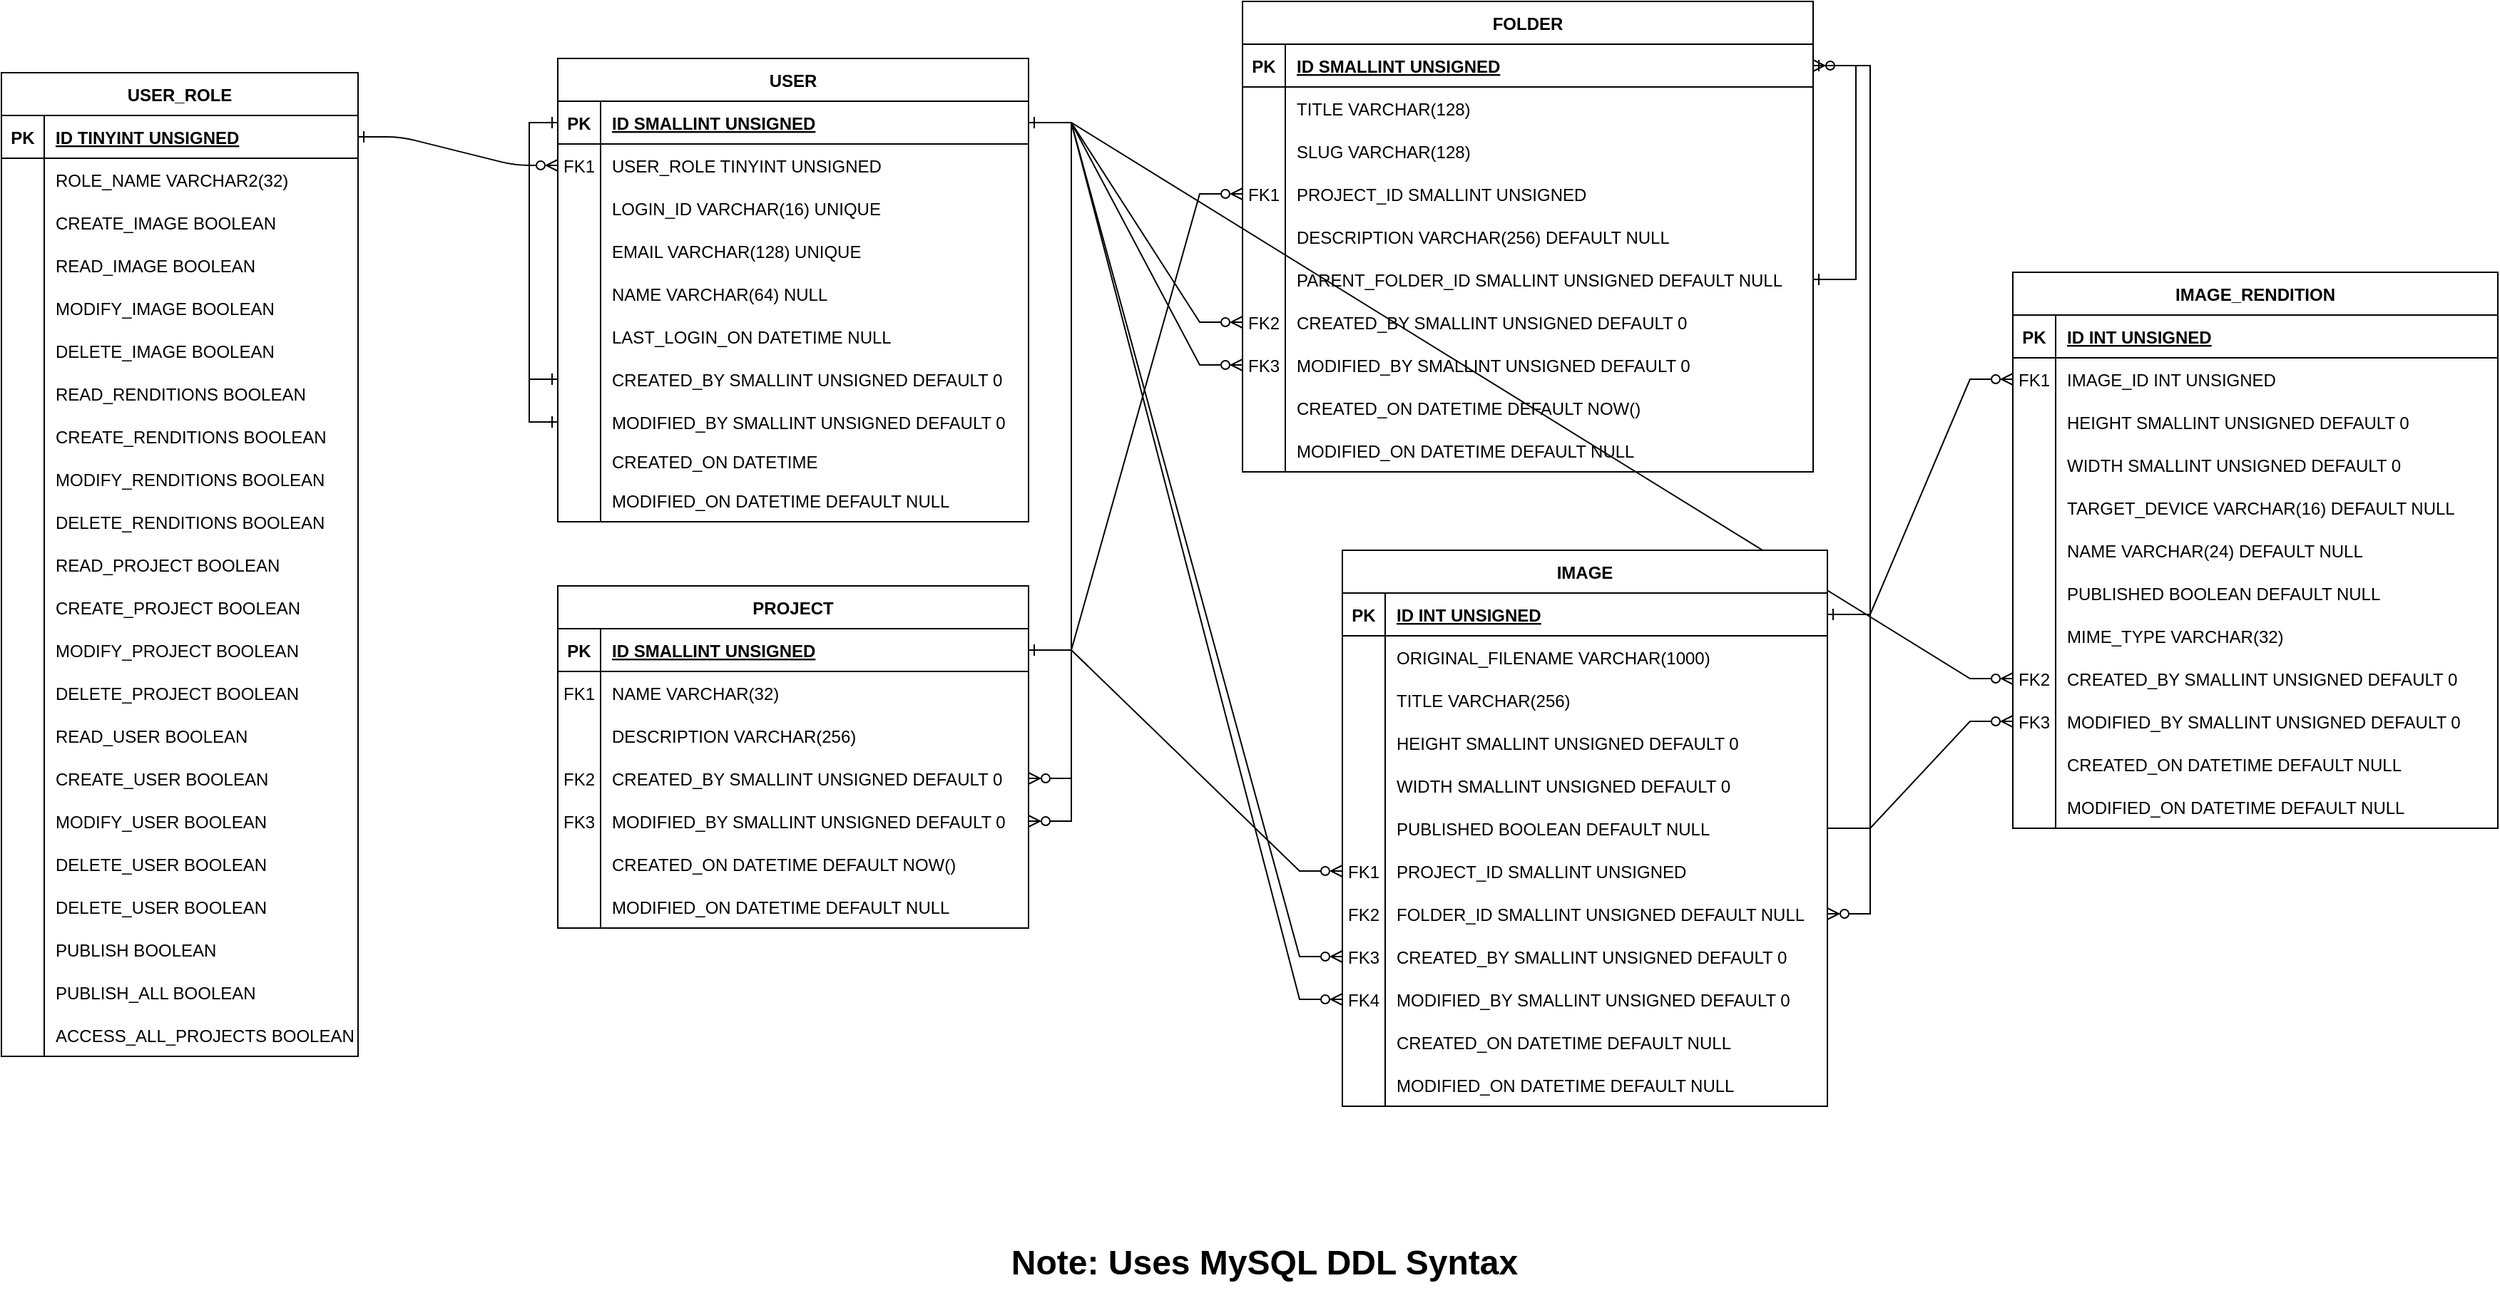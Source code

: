 <mxfile version="20.2.6" type="device"><diagram id="R2lEEEUBdFMjLlhIrx00" name="Page-1"><mxGraphModel dx="1298" dy="729" grid="1" gridSize="10" guides="1" tooltips="1" connect="1" arrows="1" fold="1" page="1" pageScale="1" pageWidth="850" pageHeight="1100" math="0" shadow="0" extFonts="Permanent Marker^https://fonts.googleapis.com/css?family=Permanent+Marker"><root><mxCell id="0"/><mxCell id="1" parent="0"/><mxCell id="C-vyLk0tnHw3VtMMgP7b-1" value="" style="edgeStyle=entityRelationEdgeStyle;endArrow=ERzeroToMany;startArrow=ERone;endFill=1;startFill=0;" parent="1" source="C-vyLk0tnHw3VtMMgP7b-24" target="C-vyLk0tnHw3VtMMgP7b-6" edge="1"><mxGeometry width="100" height="100" relative="1" as="geometry"><mxPoint x="680" y="895" as="sourcePoint"/><mxPoint x="780" y="795" as="targetPoint"/></mxGeometry></mxCell><mxCell id="C-vyLk0tnHw3VtMMgP7b-2" value="USER" style="shape=table;startSize=30;container=1;collapsible=1;childLayout=tableLayout;fixedRows=1;rowLines=0;fontStyle=1;align=center;resizeLast=1;" parent="1" vertex="1"><mxGeometry x="780" y="205" width="330" height="325" as="geometry"/></mxCell><mxCell id="C-vyLk0tnHw3VtMMgP7b-3" value="" style="shape=partialRectangle;collapsible=0;dropTarget=0;pointerEvents=0;fillColor=none;points=[[0,0.5],[1,0.5]];portConstraint=eastwest;top=0;left=0;right=0;bottom=1;" parent="C-vyLk0tnHw3VtMMgP7b-2" vertex="1"><mxGeometry y="30" width="330" height="30" as="geometry"/></mxCell><mxCell id="C-vyLk0tnHw3VtMMgP7b-4" value="PK" style="shape=partialRectangle;overflow=hidden;connectable=0;fillColor=none;top=0;left=0;bottom=0;right=0;fontStyle=1;" parent="C-vyLk0tnHw3VtMMgP7b-3" vertex="1"><mxGeometry width="30" height="30" as="geometry"><mxRectangle width="30" height="30" as="alternateBounds"/></mxGeometry></mxCell><mxCell id="C-vyLk0tnHw3VtMMgP7b-5" value="ID SMALLINT UNSIGNED" style="shape=partialRectangle;overflow=hidden;connectable=0;fillColor=none;top=0;left=0;bottom=0;right=0;align=left;spacingLeft=6;fontStyle=5;" parent="C-vyLk0tnHw3VtMMgP7b-3" vertex="1"><mxGeometry x="30" width="300" height="30" as="geometry"><mxRectangle width="300" height="30" as="alternateBounds"/></mxGeometry></mxCell><mxCell id="C-vyLk0tnHw3VtMMgP7b-6" value="" style="shape=partialRectangle;collapsible=0;dropTarget=0;pointerEvents=0;fillColor=none;points=[[0,0.5],[1,0.5]];portConstraint=eastwest;top=0;left=0;right=0;bottom=0;" parent="C-vyLk0tnHw3VtMMgP7b-2" vertex="1"><mxGeometry y="60" width="330" height="30" as="geometry"/></mxCell><mxCell id="C-vyLk0tnHw3VtMMgP7b-7" value="FK1" style="shape=partialRectangle;overflow=hidden;connectable=0;fillColor=none;top=0;left=0;bottom=0;right=0;" parent="C-vyLk0tnHw3VtMMgP7b-6" vertex="1"><mxGeometry width="30" height="30" as="geometry"><mxRectangle width="30" height="30" as="alternateBounds"/></mxGeometry></mxCell><mxCell id="C-vyLk0tnHw3VtMMgP7b-8" value="USER_ROLE TINYINT UNSIGNED" style="shape=partialRectangle;overflow=hidden;connectable=0;fillColor=none;top=0;left=0;bottom=0;right=0;align=left;spacingLeft=6;" parent="C-vyLk0tnHw3VtMMgP7b-6" vertex="1"><mxGeometry x="30" width="300" height="30" as="geometry"><mxRectangle width="300" height="30" as="alternateBounds"/></mxGeometry></mxCell><mxCell id="C-vyLk0tnHw3VtMMgP7b-9" value="" style="shape=partialRectangle;collapsible=0;dropTarget=0;pointerEvents=0;fillColor=none;points=[[0,0.5],[1,0.5]];portConstraint=eastwest;top=0;left=0;right=0;bottom=0;" parent="C-vyLk0tnHw3VtMMgP7b-2" vertex="1"><mxGeometry y="90" width="330" height="30" as="geometry"/></mxCell><mxCell id="C-vyLk0tnHw3VtMMgP7b-10" value="" style="shape=partialRectangle;overflow=hidden;connectable=0;fillColor=none;top=0;left=0;bottom=0;right=0;" parent="C-vyLk0tnHw3VtMMgP7b-9" vertex="1"><mxGeometry width="30" height="30" as="geometry"><mxRectangle width="30" height="30" as="alternateBounds"/></mxGeometry></mxCell><mxCell id="C-vyLk0tnHw3VtMMgP7b-11" value="LOGIN_ID VARCHAR(16) UNIQUE" style="shape=partialRectangle;overflow=hidden;connectable=0;fillColor=none;top=0;left=0;bottom=0;right=0;align=left;spacingLeft=6;" parent="C-vyLk0tnHw3VtMMgP7b-9" vertex="1"><mxGeometry x="30" width="300" height="30" as="geometry"><mxRectangle width="300" height="30" as="alternateBounds"/></mxGeometry></mxCell><mxCell id="ViSeW0inkEohedXKj5pO-62" value="" style="shape=partialRectangle;collapsible=0;dropTarget=0;pointerEvents=0;fillColor=none;points=[[0,0.5],[1,0.5]];portConstraint=eastwest;top=0;left=0;right=0;bottom=0;" parent="C-vyLk0tnHw3VtMMgP7b-2" vertex="1"><mxGeometry y="120" width="330" height="30" as="geometry"/></mxCell><mxCell id="ViSeW0inkEohedXKj5pO-63" value="" style="shape=partialRectangle;overflow=hidden;connectable=0;fillColor=none;top=0;left=0;bottom=0;right=0;" parent="ViSeW0inkEohedXKj5pO-62" vertex="1"><mxGeometry width="30" height="30" as="geometry"><mxRectangle width="30" height="30" as="alternateBounds"/></mxGeometry></mxCell><mxCell id="ViSeW0inkEohedXKj5pO-64" value="EMAIL VARCHAR(128) UNIQUE" style="shape=partialRectangle;overflow=hidden;connectable=0;fillColor=none;top=0;left=0;bottom=0;right=0;align=left;spacingLeft=6;" parent="ViSeW0inkEohedXKj5pO-62" vertex="1"><mxGeometry x="30" width="300" height="30" as="geometry"><mxRectangle width="300" height="30" as="alternateBounds"/></mxGeometry></mxCell><mxCell id="ViSeW0inkEohedXKj5pO-65" value="" style="shape=partialRectangle;collapsible=0;dropTarget=0;pointerEvents=0;fillColor=none;points=[[0,0.5],[1,0.5]];portConstraint=eastwest;top=0;left=0;right=0;bottom=0;" parent="C-vyLk0tnHw3VtMMgP7b-2" vertex="1"><mxGeometry y="150" width="330" height="30" as="geometry"/></mxCell><mxCell id="ViSeW0inkEohedXKj5pO-66" value="" style="shape=partialRectangle;overflow=hidden;connectable=0;fillColor=none;top=0;left=0;bottom=0;right=0;" parent="ViSeW0inkEohedXKj5pO-65" vertex="1"><mxGeometry width="30" height="30" as="geometry"><mxRectangle width="30" height="30" as="alternateBounds"/></mxGeometry></mxCell><mxCell id="ViSeW0inkEohedXKj5pO-67" value="NAME VARCHAR(64) NULL" style="shape=partialRectangle;overflow=hidden;connectable=0;fillColor=none;top=0;left=0;bottom=0;right=0;align=left;spacingLeft=6;" parent="ViSeW0inkEohedXKj5pO-65" vertex="1"><mxGeometry x="30" width="300" height="30" as="geometry"><mxRectangle width="300" height="30" as="alternateBounds"/></mxGeometry></mxCell><mxCell id="fG8DMYTqFFck0P8ta77g-3" value="" style="shape=partialRectangle;collapsible=0;dropTarget=0;pointerEvents=0;fillColor=none;points=[[0,0.5],[1,0.5]];portConstraint=eastwest;top=0;left=0;right=0;bottom=0;" vertex="1" parent="C-vyLk0tnHw3VtMMgP7b-2"><mxGeometry y="180" width="330" height="30" as="geometry"/></mxCell><mxCell id="fG8DMYTqFFck0P8ta77g-4" value="" style="shape=partialRectangle;overflow=hidden;connectable=0;fillColor=none;top=0;left=0;bottom=0;right=0;" vertex="1" parent="fG8DMYTqFFck0P8ta77g-3"><mxGeometry width="30" height="30" as="geometry"><mxRectangle width="30" height="30" as="alternateBounds"/></mxGeometry></mxCell><mxCell id="fG8DMYTqFFck0P8ta77g-5" value="LAST_LOGIN_ON DATETIME NULL" style="shape=partialRectangle;overflow=hidden;connectable=0;fillColor=none;top=0;left=0;bottom=0;right=0;align=left;spacingLeft=6;" vertex="1" parent="fG8DMYTqFFck0P8ta77g-3"><mxGeometry x="30" width="300" height="30" as="geometry"><mxRectangle width="300" height="30" as="alternateBounds"/></mxGeometry></mxCell><mxCell id="fG8DMYTqFFck0P8ta77g-13" style="edgeStyle=orthogonalEdgeStyle;rounded=0;orthogonalLoop=1;jettySize=auto;html=1;exitX=0;exitY=0.5;exitDx=0;exitDy=0;entryX=0;entryY=0.5;entryDx=0;entryDy=0;fontSize=24;startArrow=ERone;startFill=0;endArrow=ERone;endFill=0;" edge="1" parent="C-vyLk0tnHw3VtMMgP7b-2" source="fG8DMYTqFFck0P8ta77g-6" target="C-vyLk0tnHw3VtMMgP7b-3"><mxGeometry relative="1" as="geometry"/></mxCell><mxCell id="fG8DMYTqFFck0P8ta77g-6" value="" style="shape=partialRectangle;collapsible=0;dropTarget=0;pointerEvents=0;fillColor=none;points=[[0,0.5],[1,0.5]];portConstraint=eastwest;top=0;left=0;right=0;bottom=0;" vertex="1" parent="C-vyLk0tnHw3VtMMgP7b-2"><mxGeometry y="210" width="330" height="30" as="geometry"/></mxCell><mxCell id="fG8DMYTqFFck0P8ta77g-7" value="" style="shape=partialRectangle;overflow=hidden;connectable=0;fillColor=none;top=0;left=0;bottom=0;right=0;" vertex="1" parent="fG8DMYTqFFck0P8ta77g-6"><mxGeometry width="30" height="30" as="geometry"><mxRectangle width="30" height="30" as="alternateBounds"/></mxGeometry></mxCell><mxCell id="fG8DMYTqFFck0P8ta77g-8" value="CREATED_BY SMALLINT UNSIGNED DEFAULT 0" style="shape=partialRectangle;overflow=hidden;connectable=0;fillColor=none;top=0;left=0;bottom=0;right=0;align=left;spacingLeft=6;" vertex="1" parent="fG8DMYTqFFck0P8ta77g-6"><mxGeometry x="30" width="300" height="30" as="geometry"><mxRectangle width="300" height="30" as="alternateBounds"/></mxGeometry></mxCell><mxCell id="fG8DMYTqFFck0P8ta77g-14" style="edgeStyle=orthogonalEdgeStyle;rounded=0;orthogonalLoop=1;jettySize=auto;html=1;exitX=0;exitY=0.5;exitDx=0;exitDy=0;entryX=0;entryY=0.5;entryDx=0;entryDy=0;fontSize=24;startArrow=ERone;startFill=0;endArrow=ERone;endFill=0;" edge="1" parent="C-vyLk0tnHw3VtMMgP7b-2" source="fG8DMYTqFFck0P8ta77g-9" target="C-vyLk0tnHw3VtMMgP7b-3"><mxGeometry relative="1" as="geometry"/></mxCell><mxCell id="fG8DMYTqFFck0P8ta77g-9" value="" style="shape=partialRectangle;collapsible=0;dropTarget=0;pointerEvents=0;fillColor=none;points=[[0,0.5],[1,0.5]];portConstraint=eastwest;top=0;left=0;right=0;bottom=0;" vertex="1" parent="C-vyLk0tnHw3VtMMgP7b-2"><mxGeometry y="240" width="330" height="30" as="geometry"/></mxCell><mxCell id="fG8DMYTqFFck0P8ta77g-10" value="" style="shape=partialRectangle;overflow=hidden;connectable=0;fillColor=none;top=0;left=0;bottom=0;right=0;" vertex="1" parent="fG8DMYTqFFck0P8ta77g-9"><mxGeometry width="30" height="30" as="geometry"><mxRectangle width="30" height="30" as="alternateBounds"/></mxGeometry></mxCell><mxCell id="fG8DMYTqFFck0P8ta77g-11" value="MODIFIED_BY SMALLINT UNSIGNED DEFAULT 0" style="shape=partialRectangle;overflow=hidden;connectable=0;fillColor=none;top=0;left=0;bottom=0;right=0;align=left;spacingLeft=6;" vertex="1" parent="fG8DMYTqFFck0P8ta77g-9"><mxGeometry x="30" width="300" height="30" as="geometry"><mxRectangle width="300" height="30" as="alternateBounds"/></mxGeometry></mxCell><mxCell id="ViSeW0inkEohedXKj5pO-68" value="" style="shape=partialRectangle;collapsible=0;dropTarget=0;pointerEvents=0;fillColor=none;points=[[0,0.5],[1,0.5]];portConstraint=eastwest;top=0;left=0;right=0;bottom=0;" parent="C-vyLk0tnHw3VtMMgP7b-2" vertex="1"><mxGeometry y="270" width="330" height="25" as="geometry"/></mxCell><mxCell id="ViSeW0inkEohedXKj5pO-69" value="" style="shape=partialRectangle;overflow=hidden;connectable=0;fillColor=none;top=0;left=0;bottom=0;right=0;" parent="ViSeW0inkEohedXKj5pO-68" vertex="1"><mxGeometry width="30" height="25" as="geometry"><mxRectangle width="30" height="25" as="alternateBounds"/></mxGeometry></mxCell><mxCell id="ViSeW0inkEohedXKj5pO-70" value="CREATED_ON DATETIME" style="shape=partialRectangle;overflow=hidden;connectable=0;fillColor=none;top=0;left=0;bottom=0;right=0;align=left;spacingLeft=6;" parent="ViSeW0inkEohedXKj5pO-68" vertex="1"><mxGeometry x="30" width="300" height="25" as="geometry"><mxRectangle width="300" height="25" as="alternateBounds"/></mxGeometry></mxCell><mxCell id="ViSeW0inkEohedXKj5pO-71" value="" style="shape=partialRectangle;collapsible=0;dropTarget=0;pointerEvents=0;fillColor=none;points=[[0,0.5],[1,0.5]];portConstraint=eastwest;top=0;left=0;right=0;bottom=0;" parent="C-vyLk0tnHw3VtMMgP7b-2" vertex="1"><mxGeometry y="295" width="330" height="30" as="geometry"/></mxCell><mxCell id="ViSeW0inkEohedXKj5pO-72" value="" style="shape=partialRectangle;overflow=hidden;connectable=0;fillColor=none;top=0;left=0;bottom=0;right=0;" parent="ViSeW0inkEohedXKj5pO-71" vertex="1"><mxGeometry width="30" height="30" as="geometry"><mxRectangle width="30" height="30" as="alternateBounds"/></mxGeometry></mxCell><mxCell id="ViSeW0inkEohedXKj5pO-73" value="MODIFIED_ON DATETIME DEFAULT NULL" style="shape=partialRectangle;overflow=hidden;connectable=0;fillColor=none;top=0;left=0;bottom=0;right=0;align=left;spacingLeft=6;" parent="ViSeW0inkEohedXKj5pO-71" vertex="1"><mxGeometry x="30" width="300" height="30" as="geometry"><mxRectangle width="300" height="30" as="alternateBounds"/></mxGeometry></mxCell><mxCell id="C-vyLk0tnHw3VtMMgP7b-23" value="USER_ROLE" style="shape=table;startSize=30;container=1;collapsible=1;childLayout=tableLayout;fixedRows=1;rowLines=0;fontStyle=1;align=center;resizeLast=1;" parent="1" vertex="1"><mxGeometry x="390" y="215" width="250" height="690" as="geometry"/></mxCell><mxCell id="C-vyLk0tnHw3VtMMgP7b-24" value="" style="shape=partialRectangle;collapsible=0;dropTarget=0;pointerEvents=0;fillColor=none;points=[[0,0.5],[1,0.5]];portConstraint=eastwest;top=0;left=0;right=0;bottom=1;" parent="C-vyLk0tnHw3VtMMgP7b-23" vertex="1"><mxGeometry y="30" width="250" height="30" as="geometry"/></mxCell><mxCell id="C-vyLk0tnHw3VtMMgP7b-25" value="PK" style="shape=partialRectangle;overflow=hidden;connectable=0;fillColor=none;top=0;left=0;bottom=0;right=0;fontStyle=1;" parent="C-vyLk0tnHw3VtMMgP7b-24" vertex="1"><mxGeometry width="30" height="30" as="geometry"><mxRectangle width="30" height="30" as="alternateBounds"/></mxGeometry></mxCell><mxCell id="C-vyLk0tnHw3VtMMgP7b-26" value="ID TINYINT UNSIGNED" style="shape=partialRectangle;overflow=hidden;connectable=0;fillColor=none;top=0;left=0;bottom=0;right=0;align=left;spacingLeft=6;fontStyle=5;" parent="C-vyLk0tnHw3VtMMgP7b-24" vertex="1"><mxGeometry x="30" width="220" height="30" as="geometry"><mxRectangle width="220" height="30" as="alternateBounds"/></mxGeometry></mxCell><mxCell id="C-vyLk0tnHw3VtMMgP7b-27" value="" style="shape=partialRectangle;collapsible=0;dropTarget=0;pointerEvents=0;fillColor=none;points=[[0,0.5],[1,0.5]];portConstraint=eastwest;top=0;left=0;right=0;bottom=0;" parent="C-vyLk0tnHw3VtMMgP7b-23" vertex="1"><mxGeometry y="60" width="250" height="30" as="geometry"/></mxCell><mxCell id="C-vyLk0tnHw3VtMMgP7b-28" value="" style="shape=partialRectangle;overflow=hidden;connectable=0;fillColor=none;top=0;left=0;bottom=0;right=0;" parent="C-vyLk0tnHw3VtMMgP7b-27" vertex="1"><mxGeometry width="30" height="30" as="geometry"><mxRectangle width="30" height="30" as="alternateBounds"/></mxGeometry></mxCell><mxCell id="C-vyLk0tnHw3VtMMgP7b-29" value="ROLE_NAME VARCHAR2(32)" style="shape=partialRectangle;overflow=hidden;connectable=0;fillColor=none;top=0;left=0;bottom=0;right=0;align=left;spacingLeft=6;" parent="C-vyLk0tnHw3VtMMgP7b-27" vertex="1"><mxGeometry x="30" width="220" height="30" as="geometry"><mxRectangle width="220" height="30" as="alternateBounds"/></mxGeometry></mxCell><mxCell id="ViSeW0inkEohedXKj5pO-2" value="" style="shape=partialRectangle;collapsible=0;dropTarget=0;pointerEvents=0;fillColor=none;points=[[0,0.5],[1,0.5]];portConstraint=eastwest;top=0;left=0;right=0;bottom=0;" parent="C-vyLk0tnHw3VtMMgP7b-23" vertex="1"><mxGeometry y="90" width="250" height="30" as="geometry"/></mxCell><mxCell id="ViSeW0inkEohedXKj5pO-3" value="" style="shape=partialRectangle;overflow=hidden;connectable=0;fillColor=none;top=0;left=0;bottom=0;right=0;" parent="ViSeW0inkEohedXKj5pO-2" vertex="1"><mxGeometry width="30" height="30" as="geometry"><mxRectangle width="30" height="30" as="alternateBounds"/></mxGeometry></mxCell><mxCell id="ViSeW0inkEohedXKj5pO-4" value="CREATE_IMAGE BOOLEAN" style="shape=partialRectangle;overflow=hidden;connectable=0;fillColor=none;top=0;left=0;bottom=0;right=0;align=left;spacingLeft=6;" parent="ViSeW0inkEohedXKj5pO-2" vertex="1"><mxGeometry x="30" width="220" height="30" as="geometry"><mxRectangle width="220" height="30" as="alternateBounds"/></mxGeometry></mxCell><mxCell id="ViSeW0inkEohedXKj5pO-5" value="" style="shape=partialRectangle;collapsible=0;dropTarget=0;pointerEvents=0;fillColor=none;points=[[0,0.5],[1,0.5]];portConstraint=eastwest;top=0;left=0;right=0;bottom=0;" parent="C-vyLk0tnHw3VtMMgP7b-23" vertex="1"><mxGeometry y="120" width="250" height="30" as="geometry"/></mxCell><mxCell id="ViSeW0inkEohedXKj5pO-6" value="" style="shape=partialRectangle;overflow=hidden;connectable=0;fillColor=none;top=0;left=0;bottom=0;right=0;" parent="ViSeW0inkEohedXKj5pO-5" vertex="1"><mxGeometry width="30" height="30" as="geometry"><mxRectangle width="30" height="30" as="alternateBounds"/></mxGeometry></mxCell><mxCell id="ViSeW0inkEohedXKj5pO-7" value="READ_IMAGE BOOLEAN" style="shape=partialRectangle;overflow=hidden;connectable=0;fillColor=none;top=0;left=0;bottom=0;right=0;align=left;spacingLeft=6;" parent="ViSeW0inkEohedXKj5pO-5" vertex="1"><mxGeometry x="30" width="220" height="30" as="geometry"><mxRectangle width="220" height="30" as="alternateBounds"/></mxGeometry></mxCell><mxCell id="ViSeW0inkEohedXKj5pO-8" value="" style="shape=partialRectangle;collapsible=0;dropTarget=0;pointerEvents=0;fillColor=none;points=[[0,0.5],[1,0.5]];portConstraint=eastwest;top=0;left=0;right=0;bottom=0;" parent="C-vyLk0tnHw3VtMMgP7b-23" vertex="1"><mxGeometry y="150" width="250" height="30" as="geometry"/></mxCell><mxCell id="ViSeW0inkEohedXKj5pO-9" value="" style="shape=partialRectangle;overflow=hidden;connectable=0;fillColor=none;top=0;left=0;bottom=0;right=0;" parent="ViSeW0inkEohedXKj5pO-8" vertex="1"><mxGeometry width="30" height="30" as="geometry"><mxRectangle width="30" height="30" as="alternateBounds"/></mxGeometry></mxCell><mxCell id="ViSeW0inkEohedXKj5pO-10" value="MODIFY_IMAGE BOOLEAN" style="shape=partialRectangle;overflow=hidden;connectable=0;fillColor=none;top=0;left=0;bottom=0;right=0;align=left;spacingLeft=6;" parent="ViSeW0inkEohedXKj5pO-8" vertex="1"><mxGeometry x="30" width="220" height="30" as="geometry"><mxRectangle width="220" height="30" as="alternateBounds"/></mxGeometry></mxCell><mxCell id="ViSeW0inkEohedXKj5pO-11" value="" style="shape=partialRectangle;collapsible=0;dropTarget=0;pointerEvents=0;fillColor=none;points=[[0,0.5],[1,0.5]];portConstraint=eastwest;top=0;left=0;right=0;bottom=0;" parent="C-vyLk0tnHw3VtMMgP7b-23" vertex="1"><mxGeometry y="180" width="250" height="30" as="geometry"/></mxCell><mxCell id="ViSeW0inkEohedXKj5pO-12" value="" style="shape=partialRectangle;overflow=hidden;connectable=0;fillColor=none;top=0;left=0;bottom=0;right=0;" parent="ViSeW0inkEohedXKj5pO-11" vertex="1"><mxGeometry width="30" height="30" as="geometry"><mxRectangle width="30" height="30" as="alternateBounds"/></mxGeometry></mxCell><mxCell id="ViSeW0inkEohedXKj5pO-13" value="DELETE_IMAGE BOOLEAN" style="shape=partialRectangle;overflow=hidden;connectable=0;fillColor=none;top=0;left=0;bottom=0;right=0;align=left;spacingLeft=6;" parent="ViSeW0inkEohedXKj5pO-11" vertex="1"><mxGeometry x="30" width="220" height="30" as="geometry"><mxRectangle width="220" height="30" as="alternateBounds"/></mxGeometry></mxCell><mxCell id="ViSeW0inkEohedXKj5pO-14" value="" style="shape=partialRectangle;collapsible=0;dropTarget=0;pointerEvents=0;fillColor=none;points=[[0,0.5],[1,0.5]];portConstraint=eastwest;top=0;left=0;right=0;bottom=0;" parent="C-vyLk0tnHw3VtMMgP7b-23" vertex="1"><mxGeometry y="210" width="250" height="30" as="geometry"/></mxCell><mxCell id="ViSeW0inkEohedXKj5pO-15" value="" style="shape=partialRectangle;overflow=hidden;connectable=0;fillColor=none;top=0;left=0;bottom=0;right=0;" parent="ViSeW0inkEohedXKj5pO-14" vertex="1"><mxGeometry width="30" height="30" as="geometry"><mxRectangle width="30" height="30" as="alternateBounds"/></mxGeometry></mxCell><mxCell id="ViSeW0inkEohedXKj5pO-16" value="READ_RENDITIONS BOOLEAN" style="shape=partialRectangle;overflow=hidden;connectable=0;fillColor=none;top=0;left=0;bottom=0;right=0;align=left;spacingLeft=6;" parent="ViSeW0inkEohedXKj5pO-14" vertex="1"><mxGeometry x="30" width="220" height="30" as="geometry"><mxRectangle width="220" height="30" as="alternateBounds"/></mxGeometry></mxCell><mxCell id="ViSeW0inkEohedXKj5pO-17" value="" style="shape=partialRectangle;collapsible=0;dropTarget=0;pointerEvents=0;fillColor=none;points=[[0,0.5],[1,0.5]];portConstraint=eastwest;top=0;left=0;right=0;bottom=0;" parent="C-vyLk0tnHw3VtMMgP7b-23" vertex="1"><mxGeometry y="240" width="250" height="30" as="geometry"/></mxCell><mxCell id="ViSeW0inkEohedXKj5pO-18" value="" style="shape=partialRectangle;overflow=hidden;connectable=0;fillColor=none;top=0;left=0;bottom=0;right=0;" parent="ViSeW0inkEohedXKj5pO-17" vertex="1"><mxGeometry width="30" height="30" as="geometry"><mxRectangle width="30" height="30" as="alternateBounds"/></mxGeometry></mxCell><mxCell id="ViSeW0inkEohedXKj5pO-19" value="CREATE_RENDITIONS BOOLEAN" style="shape=partialRectangle;overflow=hidden;connectable=0;fillColor=none;top=0;left=0;bottom=0;right=0;align=left;spacingLeft=6;" parent="ViSeW0inkEohedXKj5pO-17" vertex="1"><mxGeometry x="30" width="220" height="30" as="geometry"><mxRectangle width="220" height="30" as="alternateBounds"/></mxGeometry></mxCell><mxCell id="ViSeW0inkEohedXKj5pO-20" value="" style="shape=partialRectangle;collapsible=0;dropTarget=0;pointerEvents=0;fillColor=none;points=[[0,0.5],[1,0.5]];portConstraint=eastwest;top=0;left=0;right=0;bottom=0;" parent="C-vyLk0tnHw3VtMMgP7b-23" vertex="1"><mxGeometry y="270" width="250" height="30" as="geometry"/></mxCell><mxCell id="ViSeW0inkEohedXKj5pO-21" value="" style="shape=partialRectangle;overflow=hidden;connectable=0;fillColor=none;top=0;left=0;bottom=0;right=0;" parent="ViSeW0inkEohedXKj5pO-20" vertex="1"><mxGeometry width="30" height="30" as="geometry"><mxRectangle width="30" height="30" as="alternateBounds"/></mxGeometry></mxCell><mxCell id="ViSeW0inkEohedXKj5pO-22" value="MODIFY_RENDITIONS BOOLEAN" style="shape=partialRectangle;overflow=hidden;connectable=0;fillColor=none;top=0;left=0;bottom=0;right=0;align=left;spacingLeft=6;" parent="ViSeW0inkEohedXKj5pO-20" vertex="1"><mxGeometry x="30" width="220" height="30" as="geometry"><mxRectangle width="220" height="30" as="alternateBounds"/></mxGeometry></mxCell><mxCell id="ViSeW0inkEohedXKj5pO-23" value="" style="shape=partialRectangle;collapsible=0;dropTarget=0;pointerEvents=0;fillColor=none;points=[[0,0.5],[1,0.5]];portConstraint=eastwest;top=0;left=0;right=0;bottom=0;" parent="C-vyLk0tnHw3VtMMgP7b-23" vertex="1"><mxGeometry y="300" width="250" height="30" as="geometry"/></mxCell><mxCell id="ViSeW0inkEohedXKj5pO-24" value="" style="shape=partialRectangle;overflow=hidden;connectable=0;fillColor=none;top=0;left=0;bottom=0;right=0;" parent="ViSeW0inkEohedXKj5pO-23" vertex="1"><mxGeometry width="30" height="30" as="geometry"><mxRectangle width="30" height="30" as="alternateBounds"/></mxGeometry></mxCell><mxCell id="ViSeW0inkEohedXKj5pO-25" value="DELETE_RENDITIONS BOOLEAN" style="shape=partialRectangle;overflow=hidden;connectable=0;fillColor=none;top=0;left=0;bottom=0;right=0;align=left;spacingLeft=6;" parent="ViSeW0inkEohedXKj5pO-23" vertex="1"><mxGeometry x="30" width="220" height="30" as="geometry"><mxRectangle width="220" height="30" as="alternateBounds"/></mxGeometry></mxCell><mxCell id="ViSeW0inkEohedXKj5pO-26" value="" style="shape=partialRectangle;collapsible=0;dropTarget=0;pointerEvents=0;fillColor=none;points=[[0,0.5],[1,0.5]];portConstraint=eastwest;top=0;left=0;right=0;bottom=0;" parent="C-vyLk0tnHw3VtMMgP7b-23" vertex="1"><mxGeometry y="330" width="250" height="30" as="geometry"/></mxCell><mxCell id="ViSeW0inkEohedXKj5pO-27" value="" style="shape=partialRectangle;overflow=hidden;connectable=0;fillColor=none;top=0;left=0;bottom=0;right=0;" parent="ViSeW0inkEohedXKj5pO-26" vertex="1"><mxGeometry width="30" height="30" as="geometry"><mxRectangle width="30" height="30" as="alternateBounds"/></mxGeometry></mxCell><mxCell id="ViSeW0inkEohedXKj5pO-28" value="READ_PROJECT BOOLEAN" style="shape=partialRectangle;overflow=hidden;connectable=0;fillColor=none;top=0;left=0;bottom=0;right=0;align=left;spacingLeft=6;" parent="ViSeW0inkEohedXKj5pO-26" vertex="1"><mxGeometry x="30" width="220" height="30" as="geometry"><mxRectangle width="220" height="30" as="alternateBounds"/></mxGeometry></mxCell><mxCell id="ViSeW0inkEohedXKj5pO-29" value="" style="shape=partialRectangle;collapsible=0;dropTarget=0;pointerEvents=0;fillColor=none;points=[[0,0.5],[1,0.5]];portConstraint=eastwest;top=0;left=0;right=0;bottom=0;" parent="C-vyLk0tnHw3VtMMgP7b-23" vertex="1"><mxGeometry y="360" width="250" height="30" as="geometry"/></mxCell><mxCell id="ViSeW0inkEohedXKj5pO-30" value="" style="shape=partialRectangle;overflow=hidden;connectable=0;fillColor=none;top=0;left=0;bottom=0;right=0;" parent="ViSeW0inkEohedXKj5pO-29" vertex="1"><mxGeometry width="30" height="30" as="geometry"><mxRectangle width="30" height="30" as="alternateBounds"/></mxGeometry></mxCell><mxCell id="ViSeW0inkEohedXKj5pO-31" value="CREATE_PROJECT BOOLEAN" style="shape=partialRectangle;overflow=hidden;connectable=0;fillColor=none;top=0;left=0;bottom=0;right=0;align=left;spacingLeft=6;" parent="ViSeW0inkEohedXKj5pO-29" vertex="1"><mxGeometry x="30" width="220" height="30" as="geometry"><mxRectangle width="220" height="30" as="alternateBounds"/></mxGeometry></mxCell><mxCell id="ViSeW0inkEohedXKj5pO-32" value="" style="shape=partialRectangle;collapsible=0;dropTarget=0;pointerEvents=0;fillColor=none;points=[[0,0.5],[1,0.5]];portConstraint=eastwest;top=0;left=0;right=0;bottom=0;" parent="C-vyLk0tnHw3VtMMgP7b-23" vertex="1"><mxGeometry y="390" width="250" height="30" as="geometry"/></mxCell><mxCell id="ViSeW0inkEohedXKj5pO-33" value="" style="shape=partialRectangle;overflow=hidden;connectable=0;fillColor=none;top=0;left=0;bottom=0;right=0;" parent="ViSeW0inkEohedXKj5pO-32" vertex="1"><mxGeometry width="30" height="30" as="geometry"><mxRectangle width="30" height="30" as="alternateBounds"/></mxGeometry></mxCell><mxCell id="ViSeW0inkEohedXKj5pO-34" value="MODIFY_PROJECT BOOLEAN" style="shape=partialRectangle;overflow=hidden;connectable=0;fillColor=none;top=0;left=0;bottom=0;right=0;align=left;spacingLeft=6;" parent="ViSeW0inkEohedXKj5pO-32" vertex="1"><mxGeometry x="30" width="220" height="30" as="geometry"><mxRectangle width="220" height="30" as="alternateBounds"/></mxGeometry></mxCell><mxCell id="ViSeW0inkEohedXKj5pO-35" value="" style="shape=partialRectangle;collapsible=0;dropTarget=0;pointerEvents=0;fillColor=none;points=[[0,0.5],[1,0.5]];portConstraint=eastwest;top=0;left=0;right=0;bottom=0;" parent="C-vyLk0tnHw3VtMMgP7b-23" vertex="1"><mxGeometry y="420" width="250" height="30" as="geometry"/></mxCell><mxCell id="ViSeW0inkEohedXKj5pO-36" value="" style="shape=partialRectangle;overflow=hidden;connectable=0;fillColor=none;top=0;left=0;bottom=0;right=0;" parent="ViSeW0inkEohedXKj5pO-35" vertex="1"><mxGeometry width="30" height="30" as="geometry"><mxRectangle width="30" height="30" as="alternateBounds"/></mxGeometry></mxCell><mxCell id="ViSeW0inkEohedXKj5pO-37" value="DELETE_PROJECT BOOLEAN" style="shape=partialRectangle;overflow=hidden;connectable=0;fillColor=none;top=0;left=0;bottom=0;right=0;align=left;spacingLeft=6;" parent="ViSeW0inkEohedXKj5pO-35" vertex="1"><mxGeometry x="30" width="220" height="30" as="geometry"><mxRectangle width="220" height="30" as="alternateBounds"/></mxGeometry></mxCell><mxCell id="ViSeW0inkEohedXKj5pO-38" value="" style="shape=partialRectangle;collapsible=0;dropTarget=0;pointerEvents=0;fillColor=none;points=[[0,0.5],[1,0.5]];portConstraint=eastwest;top=0;left=0;right=0;bottom=0;" parent="C-vyLk0tnHw3VtMMgP7b-23" vertex="1"><mxGeometry y="450" width="250" height="30" as="geometry"/></mxCell><mxCell id="ViSeW0inkEohedXKj5pO-39" value="" style="shape=partialRectangle;overflow=hidden;connectable=0;fillColor=none;top=0;left=0;bottom=0;right=0;" parent="ViSeW0inkEohedXKj5pO-38" vertex="1"><mxGeometry width="30" height="30" as="geometry"><mxRectangle width="30" height="30" as="alternateBounds"/></mxGeometry></mxCell><mxCell id="ViSeW0inkEohedXKj5pO-40" value="READ_USER BOOLEAN" style="shape=partialRectangle;overflow=hidden;connectable=0;fillColor=none;top=0;left=0;bottom=0;right=0;align=left;spacingLeft=6;" parent="ViSeW0inkEohedXKj5pO-38" vertex="1"><mxGeometry x="30" width="220" height="30" as="geometry"><mxRectangle width="220" height="30" as="alternateBounds"/></mxGeometry></mxCell><mxCell id="ViSeW0inkEohedXKj5pO-41" value="" style="shape=partialRectangle;collapsible=0;dropTarget=0;pointerEvents=0;fillColor=none;points=[[0,0.5],[1,0.5]];portConstraint=eastwest;top=0;left=0;right=0;bottom=0;" parent="C-vyLk0tnHw3VtMMgP7b-23" vertex="1"><mxGeometry y="480" width="250" height="30" as="geometry"/></mxCell><mxCell id="ViSeW0inkEohedXKj5pO-42" value="" style="shape=partialRectangle;overflow=hidden;connectable=0;fillColor=none;top=0;left=0;bottom=0;right=0;" parent="ViSeW0inkEohedXKj5pO-41" vertex="1"><mxGeometry width="30" height="30" as="geometry"><mxRectangle width="30" height="30" as="alternateBounds"/></mxGeometry></mxCell><mxCell id="ViSeW0inkEohedXKj5pO-43" value="CREATE_USER BOOLEAN" style="shape=partialRectangle;overflow=hidden;connectable=0;fillColor=none;top=0;left=0;bottom=0;right=0;align=left;spacingLeft=6;" parent="ViSeW0inkEohedXKj5pO-41" vertex="1"><mxGeometry x="30" width="220" height="30" as="geometry"><mxRectangle width="220" height="30" as="alternateBounds"/></mxGeometry></mxCell><mxCell id="ViSeW0inkEohedXKj5pO-44" value="" style="shape=partialRectangle;collapsible=0;dropTarget=0;pointerEvents=0;fillColor=none;points=[[0,0.5],[1,0.5]];portConstraint=eastwest;top=0;left=0;right=0;bottom=0;" parent="C-vyLk0tnHw3VtMMgP7b-23" vertex="1"><mxGeometry y="510" width="250" height="30" as="geometry"/></mxCell><mxCell id="ViSeW0inkEohedXKj5pO-45" value="" style="shape=partialRectangle;overflow=hidden;connectable=0;fillColor=none;top=0;left=0;bottom=0;right=0;" parent="ViSeW0inkEohedXKj5pO-44" vertex="1"><mxGeometry width="30" height="30" as="geometry"><mxRectangle width="30" height="30" as="alternateBounds"/></mxGeometry></mxCell><mxCell id="ViSeW0inkEohedXKj5pO-46" value="MODIFY_USER BOOLEAN" style="shape=partialRectangle;overflow=hidden;connectable=0;fillColor=none;top=0;left=0;bottom=0;right=0;align=left;spacingLeft=6;" parent="ViSeW0inkEohedXKj5pO-44" vertex="1"><mxGeometry x="30" width="220" height="30" as="geometry"><mxRectangle width="220" height="30" as="alternateBounds"/></mxGeometry></mxCell><mxCell id="ViSeW0inkEohedXKj5pO-47" value="" style="shape=partialRectangle;collapsible=0;dropTarget=0;pointerEvents=0;fillColor=none;points=[[0,0.5],[1,0.5]];portConstraint=eastwest;top=0;left=0;right=0;bottom=0;" parent="C-vyLk0tnHw3VtMMgP7b-23" vertex="1"><mxGeometry y="540" width="250" height="30" as="geometry"/></mxCell><mxCell id="ViSeW0inkEohedXKj5pO-48" value="" style="shape=partialRectangle;overflow=hidden;connectable=0;fillColor=none;top=0;left=0;bottom=0;right=0;" parent="ViSeW0inkEohedXKj5pO-47" vertex="1"><mxGeometry width="30" height="30" as="geometry"><mxRectangle width="30" height="30" as="alternateBounds"/></mxGeometry></mxCell><mxCell id="ViSeW0inkEohedXKj5pO-49" value="DELETE_USER BOOLEAN" style="shape=partialRectangle;overflow=hidden;connectable=0;fillColor=none;top=0;left=0;bottom=0;right=0;align=left;spacingLeft=6;" parent="ViSeW0inkEohedXKj5pO-47" vertex="1"><mxGeometry x="30" width="220" height="30" as="geometry"><mxRectangle width="220" height="30" as="alternateBounds"/></mxGeometry></mxCell><mxCell id="ViSeW0inkEohedXKj5pO-50" value="" style="shape=partialRectangle;collapsible=0;dropTarget=0;pointerEvents=0;fillColor=none;points=[[0,0.5],[1,0.5]];portConstraint=eastwest;top=0;left=0;right=0;bottom=0;" parent="C-vyLk0tnHw3VtMMgP7b-23" vertex="1"><mxGeometry y="570" width="250" height="30" as="geometry"/></mxCell><mxCell id="ViSeW0inkEohedXKj5pO-51" value="" style="shape=partialRectangle;overflow=hidden;connectable=0;fillColor=none;top=0;left=0;bottom=0;right=0;" parent="ViSeW0inkEohedXKj5pO-50" vertex="1"><mxGeometry width="30" height="30" as="geometry"><mxRectangle width="30" height="30" as="alternateBounds"/></mxGeometry></mxCell><mxCell id="ViSeW0inkEohedXKj5pO-52" value="DELETE_USER BOOLEAN" style="shape=partialRectangle;overflow=hidden;connectable=0;fillColor=none;top=0;left=0;bottom=0;right=0;align=left;spacingLeft=6;" parent="ViSeW0inkEohedXKj5pO-50" vertex="1"><mxGeometry x="30" width="220" height="30" as="geometry"><mxRectangle width="220" height="30" as="alternateBounds"/></mxGeometry></mxCell><mxCell id="ViSeW0inkEohedXKj5pO-53" value="" style="shape=partialRectangle;collapsible=0;dropTarget=0;pointerEvents=0;fillColor=none;points=[[0,0.5],[1,0.5]];portConstraint=eastwest;top=0;left=0;right=0;bottom=0;" parent="C-vyLk0tnHw3VtMMgP7b-23" vertex="1"><mxGeometry y="600" width="250" height="30" as="geometry"/></mxCell><mxCell id="ViSeW0inkEohedXKj5pO-54" value="" style="shape=partialRectangle;overflow=hidden;connectable=0;fillColor=none;top=0;left=0;bottom=0;right=0;" parent="ViSeW0inkEohedXKj5pO-53" vertex="1"><mxGeometry width="30" height="30" as="geometry"><mxRectangle width="30" height="30" as="alternateBounds"/></mxGeometry></mxCell><mxCell id="ViSeW0inkEohedXKj5pO-55" value="PUBLISH BOOLEAN" style="shape=partialRectangle;overflow=hidden;connectable=0;fillColor=none;top=0;left=0;bottom=0;right=0;align=left;spacingLeft=6;" parent="ViSeW0inkEohedXKj5pO-53" vertex="1"><mxGeometry x="30" width="220" height="30" as="geometry"><mxRectangle width="220" height="30" as="alternateBounds"/></mxGeometry></mxCell><mxCell id="ViSeW0inkEohedXKj5pO-56" value="" style="shape=partialRectangle;collapsible=0;dropTarget=0;pointerEvents=0;fillColor=none;points=[[0,0.5],[1,0.5]];portConstraint=eastwest;top=0;left=0;right=0;bottom=0;" parent="C-vyLk0tnHw3VtMMgP7b-23" vertex="1"><mxGeometry y="630" width="250" height="30" as="geometry"/></mxCell><mxCell id="ViSeW0inkEohedXKj5pO-57" value="" style="shape=partialRectangle;overflow=hidden;connectable=0;fillColor=none;top=0;left=0;bottom=0;right=0;" parent="ViSeW0inkEohedXKj5pO-56" vertex="1"><mxGeometry width="30" height="30" as="geometry"><mxRectangle width="30" height="30" as="alternateBounds"/></mxGeometry></mxCell><mxCell id="ViSeW0inkEohedXKj5pO-58" value="PUBLISH_ALL BOOLEAN" style="shape=partialRectangle;overflow=hidden;connectable=0;fillColor=none;top=0;left=0;bottom=0;right=0;align=left;spacingLeft=6;" parent="ViSeW0inkEohedXKj5pO-56" vertex="1"><mxGeometry x="30" width="220" height="30" as="geometry"><mxRectangle width="220" height="30" as="alternateBounds"/></mxGeometry></mxCell><mxCell id="ViSeW0inkEohedXKj5pO-59" value="" style="shape=partialRectangle;collapsible=0;dropTarget=0;pointerEvents=0;fillColor=none;points=[[0,0.5],[1,0.5]];portConstraint=eastwest;top=0;left=0;right=0;bottom=0;" parent="C-vyLk0tnHw3VtMMgP7b-23" vertex="1"><mxGeometry y="660" width="250" height="30" as="geometry"/></mxCell><mxCell id="ViSeW0inkEohedXKj5pO-60" value="" style="shape=partialRectangle;overflow=hidden;connectable=0;fillColor=none;top=0;left=0;bottom=0;right=0;" parent="ViSeW0inkEohedXKj5pO-59" vertex="1"><mxGeometry width="30" height="30" as="geometry"><mxRectangle width="30" height="30" as="alternateBounds"/></mxGeometry></mxCell><mxCell id="ViSeW0inkEohedXKj5pO-61" value="ACCESS_ALL_PROJECTS BOOLEAN" style="shape=partialRectangle;overflow=hidden;connectable=0;fillColor=none;top=0;left=0;bottom=0;right=0;align=left;spacingLeft=6;" parent="ViSeW0inkEohedXKj5pO-59" vertex="1"><mxGeometry x="30" width="220" height="30" as="geometry"><mxRectangle width="220" height="30" as="alternateBounds"/></mxGeometry></mxCell><mxCell id="ViSeW0inkEohedXKj5pO-97" value="FOLDER" style="shape=table;startSize=30;container=1;collapsible=1;childLayout=tableLayout;fixedRows=1;rowLines=0;fontStyle=1;align=center;resizeLast=1;" parent="1" vertex="1"><mxGeometry x="1260" y="165" width="400" height="330" as="geometry"/></mxCell><mxCell id="ViSeW0inkEohedXKj5pO-98" value="" style="shape=partialRectangle;collapsible=0;dropTarget=0;pointerEvents=0;fillColor=none;points=[[0,0.5],[1,0.5]];portConstraint=eastwest;top=0;left=0;right=0;bottom=1;" parent="ViSeW0inkEohedXKj5pO-97" vertex="1"><mxGeometry y="30" width="400" height="30" as="geometry"/></mxCell><mxCell id="ViSeW0inkEohedXKj5pO-99" value="PK" style="shape=partialRectangle;overflow=hidden;connectable=0;fillColor=none;top=0;left=0;bottom=0;right=0;fontStyle=1;" parent="ViSeW0inkEohedXKj5pO-98" vertex="1"><mxGeometry width="30" height="30" as="geometry"><mxRectangle width="30" height="30" as="alternateBounds"/></mxGeometry></mxCell><mxCell id="ViSeW0inkEohedXKj5pO-100" value="ID SMALLINT UNSIGNED" style="shape=partialRectangle;overflow=hidden;connectable=0;fillColor=none;top=0;left=0;bottom=0;right=0;align=left;spacingLeft=6;fontStyle=5;" parent="ViSeW0inkEohedXKj5pO-98" vertex="1"><mxGeometry x="30" width="370" height="30" as="geometry"><mxRectangle width="370" height="30" as="alternateBounds"/></mxGeometry></mxCell><mxCell id="ViSeW0inkEohedXKj5pO-101" value="" style="shape=partialRectangle;collapsible=0;dropTarget=0;pointerEvents=0;fillColor=none;points=[[0,0.5],[1,0.5]];portConstraint=eastwest;top=0;left=0;right=0;bottom=0;" parent="ViSeW0inkEohedXKj5pO-97" vertex="1"><mxGeometry y="60" width="400" height="30" as="geometry"/></mxCell><mxCell id="ViSeW0inkEohedXKj5pO-102" value="" style="shape=partialRectangle;overflow=hidden;connectable=0;fillColor=none;top=0;left=0;bottom=0;right=0;" parent="ViSeW0inkEohedXKj5pO-101" vertex="1"><mxGeometry width="30" height="30" as="geometry"><mxRectangle width="30" height="30" as="alternateBounds"/></mxGeometry></mxCell><mxCell id="ViSeW0inkEohedXKj5pO-103" value="TITLE VARCHAR(128)" style="shape=partialRectangle;overflow=hidden;connectable=0;fillColor=none;top=0;left=0;bottom=0;right=0;align=left;spacingLeft=6;" parent="ViSeW0inkEohedXKj5pO-101" vertex="1"><mxGeometry x="30" width="370" height="30" as="geometry"><mxRectangle width="370" height="30" as="alternateBounds"/></mxGeometry></mxCell><mxCell id="ViSeW0inkEohedXKj5pO-104" value="" style="shape=partialRectangle;collapsible=0;dropTarget=0;pointerEvents=0;fillColor=none;points=[[0,0.5],[1,0.5]];portConstraint=eastwest;top=0;left=0;right=0;bottom=0;" parent="ViSeW0inkEohedXKj5pO-97" vertex="1"><mxGeometry y="90" width="400" height="30" as="geometry"/></mxCell><mxCell id="ViSeW0inkEohedXKj5pO-105" value="" style="shape=partialRectangle;overflow=hidden;connectable=0;fillColor=none;top=0;left=0;bottom=0;right=0;" parent="ViSeW0inkEohedXKj5pO-104" vertex="1"><mxGeometry width="30" height="30" as="geometry"><mxRectangle width="30" height="30" as="alternateBounds"/></mxGeometry></mxCell><mxCell id="ViSeW0inkEohedXKj5pO-106" value="SLUG VARCHAR(128)" style="shape=partialRectangle;overflow=hidden;connectable=0;fillColor=none;top=0;left=0;bottom=0;right=0;align=left;spacingLeft=6;" parent="ViSeW0inkEohedXKj5pO-104" vertex="1"><mxGeometry x="30" width="370" height="30" as="geometry"><mxRectangle width="370" height="30" as="alternateBounds"/></mxGeometry></mxCell><mxCell id="ViSeW0inkEohedXKj5pO-107" value="" style="shape=partialRectangle;collapsible=0;dropTarget=0;pointerEvents=0;fillColor=none;points=[[0,0.5],[1,0.5]];portConstraint=eastwest;top=0;left=0;right=0;bottom=0;" parent="ViSeW0inkEohedXKj5pO-97" vertex="1"><mxGeometry y="120" width="400" height="30" as="geometry"/></mxCell><mxCell id="ViSeW0inkEohedXKj5pO-108" value="FK1" style="shape=partialRectangle;overflow=hidden;connectable=0;fillColor=none;top=0;left=0;bottom=0;right=0;" parent="ViSeW0inkEohedXKj5pO-107" vertex="1"><mxGeometry width="30" height="30" as="geometry"><mxRectangle width="30" height="30" as="alternateBounds"/></mxGeometry></mxCell><mxCell id="ViSeW0inkEohedXKj5pO-109" value="PROJECT_ID SMALLINT UNSIGNED" style="shape=partialRectangle;overflow=hidden;connectable=0;fillColor=none;top=0;left=0;bottom=0;right=0;align=left;spacingLeft=6;" parent="ViSeW0inkEohedXKj5pO-107" vertex="1"><mxGeometry x="30" width="370" height="30" as="geometry"><mxRectangle width="370" height="30" as="alternateBounds"/></mxGeometry></mxCell><mxCell id="ViSeW0inkEohedXKj5pO-110" value="" style="shape=partialRectangle;collapsible=0;dropTarget=0;pointerEvents=0;fillColor=none;points=[[0,0.5],[1,0.5]];portConstraint=eastwest;top=0;left=0;right=0;bottom=0;" parent="ViSeW0inkEohedXKj5pO-97" vertex="1"><mxGeometry y="150" width="400" height="30" as="geometry"/></mxCell><mxCell id="ViSeW0inkEohedXKj5pO-111" value="" style="shape=partialRectangle;overflow=hidden;connectable=0;fillColor=none;top=0;left=0;bottom=0;right=0;" parent="ViSeW0inkEohedXKj5pO-110" vertex="1"><mxGeometry width="30" height="30" as="geometry"><mxRectangle width="30" height="30" as="alternateBounds"/></mxGeometry></mxCell><mxCell id="ViSeW0inkEohedXKj5pO-112" value="DESCRIPTION VARCHAR(256) DEFAULT NULL" style="shape=partialRectangle;overflow=hidden;connectable=0;fillColor=none;top=0;left=0;bottom=0;right=0;align=left;spacingLeft=6;" parent="ViSeW0inkEohedXKj5pO-110" vertex="1"><mxGeometry x="30" width="370" height="30" as="geometry"><mxRectangle width="370" height="30" as="alternateBounds"/></mxGeometry></mxCell><mxCell id="ViSeW0inkEohedXKj5pO-242" style="edgeStyle=entityRelationEdgeStyle;rounded=0;orthogonalLoop=1;jettySize=auto;html=1;exitX=1;exitY=0.5;exitDx=0;exitDy=0;startArrow=ERone;startFill=0;endArrow=ERzeroToMany;endFill=0;strokeColor=default;elbow=vertical;" parent="ViSeW0inkEohedXKj5pO-97" source="ViSeW0inkEohedXKj5pO-113" target="ViSeW0inkEohedXKj5pO-98" edge="1"><mxGeometry relative="1" as="geometry"/></mxCell><mxCell id="ViSeW0inkEohedXKj5pO-113" value="" style="shape=partialRectangle;collapsible=0;dropTarget=0;pointerEvents=0;fillColor=none;points=[[0,0.5],[1,0.5]];portConstraint=eastwest;top=0;left=0;right=0;bottom=0;" parent="ViSeW0inkEohedXKj5pO-97" vertex="1"><mxGeometry y="180" width="400" height="30" as="geometry"/></mxCell><mxCell id="ViSeW0inkEohedXKj5pO-114" value="" style="shape=partialRectangle;overflow=hidden;connectable=0;fillColor=none;top=0;left=0;bottom=0;right=0;" parent="ViSeW0inkEohedXKj5pO-113" vertex="1"><mxGeometry width="30" height="30" as="geometry"><mxRectangle width="30" height="30" as="alternateBounds"/></mxGeometry></mxCell><mxCell id="ViSeW0inkEohedXKj5pO-115" value="PARENT_FOLDER_ID SMALLINT UNSIGNED DEFAULT NULL" style="shape=partialRectangle;overflow=hidden;connectable=0;fillColor=none;top=0;left=0;bottom=0;right=0;align=left;spacingLeft=6;" parent="ViSeW0inkEohedXKj5pO-113" vertex="1"><mxGeometry x="30" width="370" height="30" as="geometry"><mxRectangle width="370" height="30" as="alternateBounds"/></mxGeometry></mxCell><mxCell id="ViSeW0inkEohedXKj5pO-218" value="" style="shape=partialRectangle;collapsible=0;dropTarget=0;pointerEvents=0;fillColor=none;points=[[0,0.5],[1,0.5]];portConstraint=eastwest;top=0;left=0;right=0;bottom=0;" parent="ViSeW0inkEohedXKj5pO-97" vertex="1"><mxGeometry y="210" width="400" height="30" as="geometry"/></mxCell><mxCell id="ViSeW0inkEohedXKj5pO-219" value="FK2" style="shape=partialRectangle;overflow=hidden;connectable=0;fillColor=none;top=0;left=0;bottom=0;right=0;" parent="ViSeW0inkEohedXKj5pO-218" vertex="1"><mxGeometry width="30" height="30" as="geometry"><mxRectangle width="30" height="30" as="alternateBounds"/></mxGeometry></mxCell><mxCell id="ViSeW0inkEohedXKj5pO-220" value="CREATED_BY SMALLINT UNSIGNED DEFAULT 0" style="shape=partialRectangle;overflow=hidden;connectable=0;fillColor=none;top=0;left=0;bottom=0;right=0;align=left;spacingLeft=6;" parent="ViSeW0inkEohedXKj5pO-218" vertex="1"><mxGeometry x="30" width="370" height="30" as="geometry"><mxRectangle width="370" height="30" as="alternateBounds"/></mxGeometry></mxCell><mxCell id="ViSeW0inkEohedXKj5pO-221" value="" style="shape=partialRectangle;collapsible=0;dropTarget=0;pointerEvents=0;fillColor=none;points=[[0,0.5],[1,0.5]];portConstraint=eastwest;top=0;left=0;right=0;bottom=0;" parent="ViSeW0inkEohedXKj5pO-97" vertex="1"><mxGeometry y="240" width="400" height="30" as="geometry"/></mxCell><mxCell id="ViSeW0inkEohedXKj5pO-222" value="FK3" style="shape=partialRectangle;overflow=hidden;connectable=0;fillColor=none;top=0;left=0;bottom=0;right=0;" parent="ViSeW0inkEohedXKj5pO-221" vertex="1"><mxGeometry width="30" height="30" as="geometry"><mxRectangle width="30" height="30" as="alternateBounds"/></mxGeometry></mxCell><mxCell id="ViSeW0inkEohedXKj5pO-223" value="MODIFIED_BY SMALLINT UNSIGNED DEFAULT 0" style="shape=partialRectangle;overflow=hidden;connectable=0;fillColor=none;top=0;left=0;bottom=0;right=0;align=left;spacingLeft=6;" parent="ViSeW0inkEohedXKj5pO-221" vertex="1"><mxGeometry x="30" width="370" height="30" as="geometry"><mxRectangle width="370" height="30" as="alternateBounds"/></mxGeometry></mxCell><mxCell id="ViSeW0inkEohedXKj5pO-224" value="" style="shape=partialRectangle;collapsible=0;dropTarget=0;pointerEvents=0;fillColor=none;points=[[0,0.5],[1,0.5]];portConstraint=eastwest;top=0;left=0;right=0;bottom=0;" parent="ViSeW0inkEohedXKj5pO-97" vertex="1"><mxGeometry y="270" width="400" height="30" as="geometry"/></mxCell><mxCell id="ViSeW0inkEohedXKj5pO-225" value="" style="shape=partialRectangle;overflow=hidden;connectable=0;fillColor=none;top=0;left=0;bottom=0;right=0;" parent="ViSeW0inkEohedXKj5pO-224" vertex="1"><mxGeometry width="30" height="30" as="geometry"><mxRectangle width="30" height="30" as="alternateBounds"/></mxGeometry></mxCell><mxCell id="ViSeW0inkEohedXKj5pO-226" value="CREATED_ON DATETIME DEFAULT NOW()" style="shape=partialRectangle;overflow=hidden;connectable=0;fillColor=none;top=0;left=0;bottom=0;right=0;align=left;spacingLeft=6;" parent="ViSeW0inkEohedXKj5pO-224" vertex="1"><mxGeometry x="30" width="370" height="30" as="geometry"><mxRectangle width="370" height="30" as="alternateBounds"/></mxGeometry></mxCell><mxCell id="ViSeW0inkEohedXKj5pO-227" value="" style="shape=partialRectangle;collapsible=0;dropTarget=0;pointerEvents=0;fillColor=none;points=[[0,0.5],[1,0.5]];portConstraint=eastwest;top=0;left=0;right=0;bottom=0;" parent="ViSeW0inkEohedXKj5pO-97" vertex="1"><mxGeometry y="300" width="400" height="30" as="geometry"/></mxCell><mxCell id="ViSeW0inkEohedXKj5pO-228" value="" style="shape=partialRectangle;overflow=hidden;connectable=0;fillColor=none;top=0;left=0;bottom=0;right=0;" parent="ViSeW0inkEohedXKj5pO-227" vertex="1"><mxGeometry width="30" height="30" as="geometry"><mxRectangle width="30" height="30" as="alternateBounds"/></mxGeometry></mxCell><mxCell id="ViSeW0inkEohedXKj5pO-229" value="MODIFIED_ON DATETIME DEFAULT NULL" style="shape=partialRectangle;overflow=hidden;connectable=0;fillColor=none;top=0;left=0;bottom=0;right=0;align=left;spacingLeft=6;" parent="ViSeW0inkEohedXKj5pO-227" vertex="1"><mxGeometry x="30" width="370" height="30" as="geometry"><mxRectangle width="370" height="30" as="alternateBounds"/></mxGeometry></mxCell><mxCell id="ViSeW0inkEohedXKj5pO-116" style="edgeStyle=entityRelationEdgeStyle;rounded=0;orthogonalLoop=1;jettySize=auto;html=1;exitX=1;exitY=0.5;exitDx=0;exitDy=0;startArrow=ERone;startFill=0;endArrow=ERzeroToMany;endFill=0;strokeColor=default;elbow=vertical;" parent="1" source="ViSeW0inkEohedXKj5pO-88" target="ViSeW0inkEohedXKj5pO-107" edge="1"><mxGeometry relative="1" as="geometry"/></mxCell><mxCell id="ViSeW0inkEohedXKj5pO-156" style="edgeStyle=entityRelationEdgeStyle;rounded=0;orthogonalLoop=1;jettySize=auto;html=1;exitX=1;exitY=0.5;exitDx=0;exitDy=0;startArrow=ERone;startFill=0;endArrow=ERzeroToMany;endFill=0;strokeColor=default;elbow=vertical;" parent="1" source="ViSeW0inkEohedXKj5pO-88" target="ViSeW0inkEohedXKj5pO-137" edge="1"><mxGeometry relative="1" as="geometry"/></mxCell><mxCell id="ViSeW0inkEohedXKj5pO-157" style="edgeStyle=entityRelationEdgeStyle;rounded=0;orthogonalLoop=1;jettySize=auto;html=1;exitX=1;exitY=0.5;exitDx=0;exitDy=0;startArrow=ERone;startFill=0;endArrow=ERzeroToMany;endFill=0;strokeColor=default;elbow=vertical;" parent="1" source="ViSeW0inkEohedXKj5pO-98" target="ViSeW0inkEohedXKj5pO-140" edge="1"><mxGeometry relative="1" as="geometry"/></mxCell><mxCell id="ViSeW0inkEohedXKj5pO-158" value="IMAGE_RENDITION" style="shape=table;startSize=30;container=1;collapsible=1;childLayout=tableLayout;fixedRows=1;rowLines=0;fontStyle=1;align=center;resizeLast=1;" parent="1" vertex="1"><mxGeometry x="1800" y="355" width="340" height="390" as="geometry"/></mxCell><mxCell id="ViSeW0inkEohedXKj5pO-159" value="" style="shape=partialRectangle;collapsible=0;dropTarget=0;pointerEvents=0;fillColor=none;points=[[0,0.5],[1,0.5]];portConstraint=eastwest;top=0;left=0;right=0;bottom=1;" parent="ViSeW0inkEohedXKj5pO-158" vertex="1"><mxGeometry y="30" width="340" height="30" as="geometry"/></mxCell><mxCell id="ViSeW0inkEohedXKj5pO-160" value="PK" style="shape=partialRectangle;overflow=hidden;connectable=0;fillColor=none;top=0;left=0;bottom=0;right=0;fontStyle=1;" parent="ViSeW0inkEohedXKj5pO-159" vertex="1"><mxGeometry width="30" height="30" as="geometry"><mxRectangle width="30" height="30" as="alternateBounds"/></mxGeometry></mxCell><mxCell id="ViSeW0inkEohedXKj5pO-161" value="ID INT UNSIGNED" style="shape=partialRectangle;overflow=hidden;connectable=0;fillColor=none;top=0;left=0;bottom=0;right=0;align=left;spacingLeft=6;fontStyle=5;" parent="ViSeW0inkEohedXKj5pO-159" vertex="1"><mxGeometry x="30" width="310" height="30" as="geometry"><mxRectangle width="310" height="30" as="alternateBounds"/></mxGeometry></mxCell><mxCell id="ViSeW0inkEohedXKj5pO-162" value="" style="shape=partialRectangle;collapsible=0;dropTarget=0;pointerEvents=0;fillColor=none;points=[[0,0.5],[1,0.5]];portConstraint=eastwest;top=0;left=0;right=0;bottom=0;" parent="ViSeW0inkEohedXKj5pO-158" vertex="1"><mxGeometry y="60" width="340" height="30" as="geometry"/></mxCell><mxCell id="ViSeW0inkEohedXKj5pO-163" value="FK1" style="shape=partialRectangle;overflow=hidden;connectable=0;fillColor=none;top=0;left=0;bottom=0;right=0;" parent="ViSeW0inkEohedXKj5pO-162" vertex="1"><mxGeometry width="30" height="30" as="geometry"><mxRectangle width="30" height="30" as="alternateBounds"/></mxGeometry></mxCell><mxCell id="ViSeW0inkEohedXKj5pO-164" value="IMAGE_ID INT UNSIGNED" style="shape=partialRectangle;overflow=hidden;connectable=0;fillColor=none;top=0;left=0;bottom=0;right=0;align=left;spacingLeft=6;" parent="ViSeW0inkEohedXKj5pO-162" vertex="1"><mxGeometry x="30" width="310" height="30" as="geometry"><mxRectangle width="310" height="30" as="alternateBounds"/></mxGeometry></mxCell><mxCell id="ViSeW0inkEohedXKj5pO-168" value="" style="shape=partialRectangle;collapsible=0;dropTarget=0;pointerEvents=0;fillColor=none;points=[[0,0.5],[1,0.5]];portConstraint=eastwest;top=0;left=0;right=0;bottom=0;" parent="ViSeW0inkEohedXKj5pO-158" vertex="1"><mxGeometry y="90" width="340" height="30" as="geometry"/></mxCell><mxCell id="ViSeW0inkEohedXKj5pO-169" value="" style="shape=partialRectangle;overflow=hidden;connectable=0;fillColor=none;top=0;left=0;bottom=0;right=0;" parent="ViSeW0inkEohedXKj5pO-168" vertex="1"><mxGeometry width="30" height="30" as="geometry"><mxRectangle width="30" height="30" as="alternateBounds"/></mxGeometry></mxCell><mxCell id="ViSeW0inkEohedXKj5pO-170" value="HEIGHT SMALLINT UNSIGNED DEFAULT 0" style="shape=partialRectangle;overflow=hidden;connectable=0;fillColor=none;top=0;left=0;bottom=0;right=0;align=left;spacingLeft=6;" parent="ViSeW0inkEohedXKj5pO-168" vertex="1"><mxGeometry x="30" width="310" height="30" as="geometry"><mxRectangle width="310" height="30" as="alternateBounds"/></mxGeometry></mxCell><mxCell id="ViSeW0inkEohedXKj5pO-171" value="" style="shape=partialRectangle;collapsible=0;dropTarget=0;pointerEvents=0;fillColor=none;points=[[0,0.5],[1,0.5]];portConstraint=eastwest;top=0;left=0;right=0;bottom=0;" parent="ViSeW0inkEohedXKj5pO-158" vertex="1"><mxGeometry y="120" width="340" height="30" as="geometry"/></mxCell><mxCell id="ViSeW0inkEohedXKj5pO-172" value="" style="shape=partialRectangle;overflow=hidden;connectable=0;fillColor=none;top=0;left=0;bottom=0;right=0;" parent="ViSeW0inkEohedXKj5pO-171" vertex="1"><mxGeometry width="30" height="30" as="geometry"><mxRectangle width="30" height="30" as="alternateBounds"/></mxGeometry></mxCell><mxCell id="ViSeW0inkEohedXKj5pO-173" value="WIDTH SMALLINT UNSIGNED DEFAULT 0" style="shape=partialRectangle;overflow=hidden;connectable=0;fillColor=none;top=0;left=0;bottom=0;right=0;align=left;spacingLeft=6;" parent="ViSeW0inkEohedXKj5pO-171" vertex="1"><mxGeometry x="30" width="310" height="30" as="geometry"><mxRectangle width="310" height="30" as="alternateBounds"/></mxGeometry></mxCell><mxCell id="ViSeW0inkEohedXKj5pO-196" value="" style="shape=partialRectangle;collapsible=0;dropTarget=0;pointerEvents=0;fillColor=none;points=[[0,0.5],[1,0.5]];portConstraint=eastwest;top=0;left=0;right=0;bottom=0;" parent="ViSeW0inkEohedXKj5pO-158" vertex="1"><mxGeometry y="150" width="340" height="30" as="geometry"/></mxCell><mxCell id="ViSeW0inkEohedXKj5pO-197" value="" style="shape=partialRectangle;overflow=hidden;connectable=0;fillColor=none;top=0;left=0;bottom=0;right=0;" parent="ViSeW0inkEohedXKj5pO-196" vertex="1"><mxGeometry width="30" height="30" as="geometry"><mxRectangle width="30" height="30" as="alternateBounds"/></mxGeometry></mxCell><mxCell id="ViSeW0inkEohedXKj5pO-198" value="TARGET_DEVICE VARCHAR(16) DEFAULT NULL" style="shape=partialRectangle;overflow=hidden;connectable=0;fillColor=none;top=0;left=0;bottom=0;right=0;align=left;spacingLeft=6;" parent="ViSeW0inkEohedXKj5pO-196" vertex="1"><mxGeometry x="30" width="310" height="30" as="geometry"><mxRectangle width="310" height="30" as="alternateBounds"/></mxGeometry></mxCell><mxCell id="ViSeW0inkEohedXKj5pO-199" value="" style="shape=partialRectangle;collapsible=0;dropTarget=0;pointerEvents=0;fillColor=none;points=[[0,0.5],[1,0.5]];portConstraint=eastwest;top=0;left=0;right=0;bottom=0;" parent="ViSeW0inkEohedXKj5pO-158" vertex="1"><mxGeometry y="180" width="340" height="30" as="geometry"/></mxCell><mxCell id="ViSeW0inkEohedXKj5pO-200" value="" style="shape=partialRectangle;overflow=hidden;connectable=0;fillColor=none;top=0;left=0;bottom=0;right=0;" parent="ViSeW0inkEohedXKj5pO-199" vertex="1"><mxGeometry width="30" height="30" as="geometry"><mxRectangle width="30" height="30" as="alternateBounds"/></mxGeometry></mxCell><mxCell id="ViSeW0inkEohedXKj5pO-201" value="NAME VARCHAR(24) DEFAULT NULL" style="shape=partialRectangle;overflow=hidden;connectable=0;fillColor=none;top=0;left=0;bottom=0;right=0;align=left;spacingLeft=6;" parent="ViSeW0inkEohedXKj5pO-199" vertex="1"><mxGeometry x="30" width="310" height="30" as="geometry"><mxRectangle width="310" height="30" as="alternateBounds"/></mxGeometry></mxCell><mxCell id="ViSeW0inkEohedXKj5pO-174" value="" style="shape=partialRectangle;collapsible=0;dropTarget=0;pointerEvents=0;fillColor=none;points=[[0,0.5],[1,0.5]];portConstraint=eastwest;top=0;left=0;right=0;bottom=0;" parent="ViSeW0inkEohedXKj5pO-158" vertex="1"><mxGeometry y="210" width="340" height="30" as="geometry"/></mxCell><mxCell id="ViSeW0inkEohedXKj5pO-175" value="" style="shape=partialRectangle;overflow=hidden;connectable=0;fillColor=none;top=0;left=0;bottom=0;right=0;" parent="ViSeW0inkEohedXKj5pO-174" vertex="1"><mxGeometry width="30" height="30" as="geometry"><mxRectangle width="30" height="30" as="alternateBounds"/></mxGeometry></mxCell><mxCell id="ViSeW0inkEohedXKj5pO-176" value="PUBLISHED BOOLEAN DEFAULT NULL" style="shape=partialRectangle;overflow=hidden;connectable=0;fillColor=none;top=0;left=0;bottom=0;right=0;align=left;spacingLeft=6;" parent="ViSeW0inkEohedXKj5pO-174" vertex="1"><mxGeometry x="30" width="310" height="30" as="geometry"><mxRectangle width="310" height="30" as="alternateBounds"/></mxGeometry></mxCell><mxCell id="ViSeW0inkEohedXKj5pO-202" value="" style="shape=partialRectangle;collapsible=0;dropTarget=0;pointerEvents=0;fillColor=none;points=[[0,0.5],[1,0.5]];portConstraint=eastwest;top=0;left=0;right=0;bottom=0;" parent="ViSeW0inkEohedXKj5pO-158" vertex="1"><mxGeometry y="240" width="340" height="30" as="geometry"/></mxCell><mxCell id="ViSeW0inkEohedXKj5pO-203" value="" style="shape=partialRectangle;overflow=hidden;connectable=0;fillColor=none;top=0;left=0;bottom=0;right=0;" parent="ViSeW0inkEohedXKj5pO-202" vertex="1"><mxGeometry width="30" height="30" as="geometry"><mxRectangle width="30" height="30" as="alternateBounds"/></mxGeometry></mxCell><mxCell id="ViSeW0inkEohedXKj5pO-204" value="MIME_TYPE VARCHAR(32)" style="shape=partialRectangle;overflow=hidden;connectable=0;fillColor=none;top=0;left=0;bottom=0;right=0;align=left;spacingLeft=6;" parent="ViSeW0inkEohedXKj5pO-202" vertex="1"><mxGeometry x="30" width="310" height="30" as="geometry"><mxRectangle width="310" height="30" as="alternateBounds"/></mxGeometry></mxCell><mxCell id="ViSeW0inkEohedXKj5pO-183" value="" style="shape=partialRectangle;collapsible=0;dropTarget=0;pointerEvents=0;fillColor=none;points=[[0,0.5],[1,0.5]];portConstraint=eastwest;top=0;left=0;right=0;bottom=0;" parent="ViSeW0inkEohedXKj5pO-158" vertex="1"><mxGeometry y="270" width="340" height="30" as="geometry"/></mxCell><mxCell id="ViSeW0inkEohedXKj5pO-184" value="FK2" style="shape=partialRectangle;overflow=hidden;connectable=0;fillColor=none;top=0;left=0;bottom=0;right=0;" parent="ViSeW0inkEohedXKj5pO-183" vertex="1"><mxGeometry width="30" height="30" as="geometry"><mxRectangle width="30" height="30" as="alternateBounds"/></mxGeometry></mxCell><mxCell id="ViSeW0inkEohedXKj5pO-185" value="CREATED_BY SMALLINT UNSIGNED DEFAULT 0" style="shape=partialRectangle;overflow=hidden;connectable=0;fillColor=none;top=0;left=0;bottom=0;right=0;align=left;spacingLeft=6;" parent="ViSeW0inkEohedXKj5pO-183" vertex="1"><mxGeometry x="30" width="310" height="30" as="geometry"><mxRectangle width="310" height="30" as="alternateBounds"/></mxGeometry></mxCell><mxCell id="ViSeW0inkEohedXKj5pO-186" value="" style="shape=partialRectangle;collapsible=0;dropTarget=0;pointerEvents=0;fillColor=none;points=[[0,0.5],[1,0.5]];portConstraint=eastwest;top=0;left=0;right=0;bottom=0;" parent="ViSeW0inkEohedXKj5pO-158" vertex="1"><mxGeometry y="300" width="340" height="30" as="geometry"/></mxCell><mxCell id="ViSeW0inkEohedXKj5pO-187" value="FK3" style="shape=partialRectangle;overflow=hidden;connectable=0;fillColor=none;top=0;left=0;bottom=0;right=0;" parent="ViSeW0inkEohedXKj5pO-186" vertex="1"><mxGeometry width="30" height="30" as="geometry"><mxRectangle width="30" height="30" as="alternateBounds"/></mxGeometry></mxCell><mxCell id="ViSeW0inkEohedXKj5pO-188" value="MODIFIED_BY SMALLINT UNSIGNED DEFAULT 0" style="shape=partialRectangle;overflow=hidden;connectable=0;fillColor=none;top=0;left=0;bottom=0;right=0;align=left;spacingLeft=6;" parent="ViSeW0inkEohedXKj5pO-186" vertex="1"><mxGeometry x="30" width="310" height="30" as="geometry"><mxRectangle width="310" height="30" as="alternateBounds"/></mxGeometry></mxCell><mxCell id="ViSeW0inkEohedXKj5pO-189" value="" style="shape=partialRectangle;collapsible=0;dropTarget=0;pointerEvents=0;fillColor=none;points=[[0,0.5],[1,0.5]];portConstraint=eastwest;top=0;left=0;right=0;bottom=0;" parent="ViSeW0inkEohedXKj5pO-158" vertex="1"><mxGeometry y="330" width="340" height="30" as="geometry"/></mxCell><mxCell id="ViSeW0inkEohedXKj5pO-190" value="" style="shape=partialRectangle;overflow=hidden;connectable=0;fillColor=none;top=0;left=0;bottom=0;right=0;" parent="ViSeW0inkEohedXKj5pO-189" vertex="1"><mxGeometry width="30" height="30" as="geometry"><mxRectangle width="30" height="30" as="alternateBounds"/></mxGeometry></mxCell><mxCell id="ViSeW0inkEohedXKj5pO-191" value="CREATED_ON DATETIME DEFAULT NULL" style="shape=partialRectangle;overflow=hidden;connectable=0;fillColor=none;top=0;left=0;bottom=0;right=0;align=left;spacingLeft=6;" parent="ViSeW0inkEohedXKj5pO-189" vertex="1"><mxGeometry x="30" width="310" height="30" as="geometry"><mxRectangle width="310" height="30" as="alternateBounds"/></mxGeometry></mxCell><mxCell id="ViSeW0inkEohedXKj5pO-192" value="" style="shape=partialRectangle;collapsible=0;dropTarget=0;pointerEvents=0;fillColor=none;points=[[0,0.5],[1,0.5]];portConstraint=eastwest;top=0;left=0;right=0;bottom=0;" parent="ViSeW0inkEohedXKj5pO-158" vertex="1"><mxGeometry y="360" width="340" height="30" as="geometry"/></mxCell><mxCell id="ViSeW0inkEohedXKj5pO-193" value="" style="shape=partialRectangle;overflow=hidden;connectable=0;fillColor=none;top=0;left=0;bottom=0;right=0;" parent="ViSeW0inkEohedXKj5pO-192" vertex="1"><mxGeometry width="30" height="30" as="geometry"><mxRectangle width="30" height="30" as="alternateBounds"/></mxGeometry></mxCell><mxCell id="ViSeW0inkEohedXKj5pO-194" value="MODIFIED_ON DATETIME DEFAULT NULL" style="shape=partialRectangle;overflow=hidden;connectable=0;fillColor=none;top=0;left=0;bottom=0;right=0;align=left;spacingLeft=6;" parent="ViSeW0inkEohedXKj5pO-192" vertex="1"><mxGeometry x="30" width="310" height="30" as="geometry"><mxRectangle width="310" height="30" as="alternateBounds"/></mxGeometry></mxCell><mxCell id="ViSeW0inkEohedXKj5pO-230" style="edgeStyle=entityRelationEdgeStyle;rounded=0;orthogonalLoop=1;jettySize=auto;html=1;exitX=1;exitY=0.5;exitDx=0;exitDy=0;startArrow=ERone;startFill=0;endArrow=ERzeroToMany;endFill=0;strokeColor=default;elbow=vertical;" parent="1" source="C-vyLk0tnHw3VtMMgP7b-3" target="ViSeW0inkEohedXKj5pO-218" edge="1"><mxGeometry relative="1" as="geometry"/></mxCell><mxCell id="ViSeW0inkEohedXKj5pO-231" style="edgeStyle=entityRelationEdgeStyle;rounded=0;orthogonalLoop=1;jettySize=auto;html=1;exitX=1;exitY=0.5;exitDx=0;exitDy=0;startArrow=ERone;startFill=0;endArrow=ERzeroToMany;endFill=0;strokeColor=default;elbow=vertical;" parent="1" source="C-vyLk0tnHw3VtMMgP7b-3" target="ViSeW0inkEohedXKj5pO-221" edge="1"><mxGeometry relative="1" as="geometry"/></mxCell><mxCell id="ViSeW0inkEohedXKj5pO-232" style="edgeStyle=entityRelationEdgeStyle;rounded=0;orthogonalLoop=1;jettySize=auto;html=1;exitX=1;exitY=0.5;exitDx=0;exitDy=0;startArrow=ERone;startFill=0;endArrow=ERzeroToMany;endFill=0;strokeColor=default;elbow=vertical;" parent="1" source="C-vyLk0tnHw3VtMMgP7b-3" target="ViSeW0inkEohedXKj5pO-206" edge="1"><mxGeometry relative="1" as="geometry"/></mxCell><mxCell id="ViSeW0inkEohedXKj5pO-233" style="edgeStyle=entityRelationEdgeStyle;rounded=0;orthogonalLoop=1;jettySize=auto;html=1;exitX=1;exitY=0.5;exitDx=0;exitDy=0;startArrow=ERone;startFill=0;endArrow=ERzeroToMany;endFill=0;strokeColor=default;elbow=vertical;" parent="1" source="C-vyLk0tnHw3VtMMgP7b-3" target="ViSeW0inkEohedXKj5pO-209" edge="1"><mxGeometry relative="1" as="geometry"/></mxCell><mxCell id="ViSeW0inkEohedXKj5pO-235" style="edgeStyle=entityRelationEdgeStyle;rounded=0;orthogonalLoop=1;jettySize=auto;html=1;exitX=1;exitY=0.5;exitDx=0;exitDy=0;startArrow=ERone;startFill=0;endArrow=ERzeroToMany;endFill=0;strokeColor=default;elbow=vertical;" parent="1" source="C-vyLk0tnHw3VtMMgP7b-3" target="ViSeW0inkEohedXKj5pO-146" edge="1"><mxGeometry relative="1" as="geometry"/></mxCell><mxCell id="ViSeW0inkEohedXKj5pO-236" style="edgeStyle=entityRelationEdgeStyle;rounded=0;orthogonalLoop=1;jettySize=auto;html=1;exitX=1;exitY=0.5;exitDx=0;exitDy=0;startArrow=ERone;startFill=0;endArrow=ERzeroToMany;endFill=0;strokeColor=default;elbow=vertical;" parent="1" source="C-vyLk0tnHw3VtMMgP7b-3" target="ViSeW0inkEohedXKj5pO-183" edge="1"><mxGeometry relative="1" as="geometry"/></mxCell><mxCell id="ViSeW0inkEohedXKj5pO-237" style="edgeStyle=entityRelationEdgeStyle;rounded=0;orthogonalLoop=1;jettySize=auto;html=1;exitX=1;exitY=0.5;exitDx=0;exitDy=0;startArrow=none;startFill=0;endArrow=ERzeroToMany;endFill=0;strokeColor=default;elbow=vertical;" parent="1" source="ViSeW0inkEohedXKj5pO-118" target="ViSeW0inkEohedXKj5pO-186" edge="1"><mxGeometry relative="1" as="geometry"/></mxCell><mxCell id="ViSeW0inkEohedXKj5pO-87" value="PROJECT" style="shape=table;startSize=30;container=1;collapsible=1;childLayout=tableLayout;fixedRows=1;rowLines=0;fontStyle=1;align=center;resizeLast=1;" parent="1" vertex="1"><mxGeometry x="780" y="575" width="330" height="240" as="geometry"/></mxCell><mxCell id="ViSeW0inkEohedXKj5pO-88" value="" style="shape=partialRectangle;collapsible=0;dropTarget=0;pointerEvents=0;fillColor=none;points=[[0,0.5],[1,0.5]];portConstraint=eastwest;top=0;left=0;right=0;bottom=1;" parent="ViSeW0inkEohedXKj5pO-87" vertex="1"><mxGeometry y="30" width="330" height="30" as="geometry"/></mxCell><mxCell id="ViSeW0inkEohedXKj5pO-89" value="PK" style="shape=partialRectangle;overflow=hidden;connectable=0;fillColor=none;top=0;left=0;bottom=0;right=0;fontStyle=1;" parent="ViSeW0inkEohedXKj5pO-88" vertex="1"><mxGeometry width="30" height="30" as="geometry"><mxRectangle width="30" height="30" as="alternateBounds"/></mxGeometry></mxCell><mxCell id="ViSeW0inkEohedXKj5pO-90" value="ID SMALLINT UNSIGNED" style="shape=partialRectangle;overflow=hidden;connectable=0;fillColor=none;top=0;left=0;bottom=0;right=0;align=left;spacingLeft=6;fontStyle=5;" parent="ViSeW0inkEohedXKj5pO-88" vertex="1"><mxGeometry x="30" width="300" height="30" as="geometry"><mxRectangle width="300" height="30" as="alternateBounds"/></mxGeometry></mxCell><mxCell id="ViSeW0inkEohedXKj5pO-91" value="" style="shape=partialRectangle;collapsible=0;dropTarget=0;pointerEvents=0;fillColor=none;points=[[0,0.5],[1,0.5]];portConstraint=eastwest;top=0;left=0;right=0;bottom=0;" parent="ViSeW0inkEohedXKj5pO-87" vertex="1"><mxGeometry y="60" width="330" height="30" as="geometry"/></mxCell><mxCell id="ViSeW0inkEohedXKj5pO-92" value="FK1" style="shape=partialRectangle;overflow=hidden;connectable=0;fillColor=none;top=0;left=0;bottom=0;right=0;" parent="ViSeW0inkEohedXKj5pO-91" vertex="1"><mxGeometry width="30" height="30" as="geometry"><mxRectangle width="30" height="30" as="alternateBounds"/></mxGeometry></mxCell><mxCell id="ViSeW0inkEohedXKj5pO-93" value="NAME VARCHAR(32)" style="shape=partialRectangle;overflow=hidden;connectable=0;fillColor=none;top=0;left=0;bottom=0;right=0;align=left;spacingLeft=6;" parent="ViSeW0inkEohedXKj5pO-91" vertex="1"><mxGeometry x="30" width="300" height="30" as="geometry"><mxRectangle width="300" height="30" as="alternateBounds"/></mxGeometry></mxCell><mxCell id="ViSeW0inkEohedXKj5pO-94" value="" style="shape=partialRectangle;collapsible=0;dropTarget=0;pointerEvents=0;fillColor=none;points=[[0,0.5],[1,0.5]];portConstraint=eastwest;top=0;left=0;right=0;bottom=0;" parent="ViSeW0inkEohedXKj5pO-87" vertex="1"><mxGeometry y="90" width="330" height="30" as="geometry"/></mxCell><mxCell id="ViSeW0inkEohedXKj5pO-95" value="" style="shape=partialRectangle;overflow=hidden;connectable=0;fillColor=none;top=0;left=0;bottom=0;right=0;" parent="ViSeW0inkEohedXKj5pO-94" vertex="1"><mxGeometry width="30" height="30" as="geometry"><mxRectangle width="30" height="30" as="alternateBounds"/></mxGeometry></mxCell><mxCell id="ViSeW0inkEohedXKj5pO-96" value="DESCRIPTION VARCHAR(256)" style="shape=partialRectangle;overflow=hidden;connectable=0;fillColor=none;top=0;left=0;bottom=0;right=0;align=left;spacingLeft=6;" parent="ViSeW0inkEohedXKj5pO-94" vertex="1"><mxGeometry x="30" width="300" height="30" as="geometry"><mxRectangle width="300" height="30" as="alternateBounds"/></mxGeometry></mxCell><mxCell id="ViSeW0inkEohedXKj5pO-206" value="" style="shape=partialRectangle;collapsible=0;dropTarget=0;pointerEvents=0;fillColor=none;points=[[0,0.5],[1,0.5]];portConstraint=eastwest;top=0;left=0;right=0;bottom=0;" parent="ViSeW0inkEohedXKj5pO-87" vertex="1"><mxGeometry y="120" width="330" height="30" as="geometry"/></mxCell><mxCell id="ViSeW0inkEohedXKj5pO-207" value="FK2" style="shape=partialRectangle;overflow=hidden;connectable=0;fillColor=none;top=0;left=0;bottom=0;right=0;" parent="ViSeW0inkEohedXKj5pO-206" vertex="1"><mxGeometry width="30" height="30" as="geometry"><mxRectangle width="30" height="30" as="alternateBounds"/></mxGeometry></mxCell><mxCell id="ViSeW0inkEohedXKj5pO-208" value="CREATED_BY SMALLINT UNSIGNED DEFAULT 0" style="shape=partialRectangle;overflow=hidden;connectable=0;fillColor=none;top=0;left=0;bottom=0;right=0;align=left;spacingLeft=6;" parent="ViSeW0inkEohedXKj5pO-206" vertex="1"><mxGeometry x="30" width="300" height="30" as="geometry"><mxRectangle width="300" height="30" as="alternateBounds"/></mxGeometry></mxCell><mxCell id="ViSeW0inkEohedXKj5pO-209" value="" style="shape=partialRectangle;collapsible=0;dropTarget=0;pointerEvents=0;fillColor=none;points=[[0,0.5],[1,0.5]];portConstraint=eastwest;top=0;left=0;right=0;bottom=0;" parent="ViSeW0inkEohedXKj5pO-87" vertex="1"><mxGeometry y="150" width="330" height="30" as="geometry"/></mxCell><mxCell id="ViSeW0inkEohedXKj5pO-210" value="FK3" style="shape=partialRectangle;overflow=hidden;connectable=0;fillColor=none;top=0;left=0;bottom=0;right=0;" parent="ViSeW0inkEohedXKj5pO-209" vertex="1"><mxGeometry width="30" height="30" as="geometry"><mxRectangle width="30" height="30" as="alternateBounds"/></mxGeometry></mxCell><mxCell id="ViSeW0inkEohedXKj5pO-211" value="MODIFIED_BY SMALLINT UNSIGNED DEFAULT 0" style="shape=partialRectangle;overflow=hidden;connectable=0;fillColor=none;top=0;left=0;bottom=0;right=0;align=left;spacingLeft=6;" parent="ViSeW0inkEohedXKj5pO-209" vertex="1"><mxGeometry x="30" width="300" height="30" as="geometry"><mxRectangle width="300" height="30" as="alternateBounds"/></mxGeometry></mxCell><mxCell id="ViSeW0inkEohedXKj5pO-212" value="" style="shape=partialRectangle;collapsible=0;dropTarget=0;pointerEvents=0;fillColor=none;points=[[0,0.5],[1,0.5]];portConstraint=eastwest;top=0;left=0;right=0;bottom=0;" parent="ViSeW0inkEohedXKj5pO-87" vertex="1"><mxGeometry y="180" width="330" height="30" as="geometry"/></mxCell><mxCell id="ViSeW0inkEohedXKj5pO-213" value="" style="shape=partialRectangle;overflow=hidden;connectable=0;fillColor=none;top=0;left=0;bottom=0;right=0;" parent="ViSeW0inkEohedXKj5pO-212" vertex="1"><mxGeometry width="30" height="30" as="geometry"><mxRectangle width="30" height="30" as="alternateBounds"/></mxGeometry></mxCell><mxCell id="ViSeW0inkEohedXKj5pO-214" value="CREATED_ON DATETIME DEFAULT NOW()" style="shape=partialRectangle;overflow=hidden;connectable=0;fillColor=none;top=0;left=0;bottom=0;right=0;align=left;spacingLeft=6;" parent="ViSeW0inkEohedXKj5pO-212" vertex="1"><mxGeometry x="30" width="300" height="30" as="geometry"><mxRectangle width="300" height="30" as="alternateBounds"/></mxGeometry></mxCell><mxCell id="ViSeW0inkEohedXKj5pO-215" value="" style="shape=partialRectangle;collapsible=0;dropTarget=0;pointerEvents=0;fillColor=none;points=[[0,0.5],[1,0.5]];portConstraint=eastwest;top=0;left=0;right=0;bottom=0;" parent="ViSeW0inkEohedXKj5pO-87" vertex="1"><mxGeometry y="210" width="330" height="30" as="geometry"/></mxCell><mxCell id="ViSeW0inkEohedXKj5pO-216" value="" style="shape=partialRectangle;overflow=hidden;connectable=0;fillColor=none;top=0;left=0;bottom=0;right=0;" parent="ViSeW0inkEohedXKj5pO-215" vertex="1"><mxGeometry width="30" height="30" as="geometry"><mxRectangle width="30" height="30" as="alternateBounds"/></mxGeometry></mxCell><mxCell id="ViSeW0inkEohedXKj5pO-217" value="MODIFIED_ON DATETIME DEFAULT NULL" style="shape=partialRectangle;overflow=hidden;connectable=0;fillColor=none;top=0;left=0;bottom=0;right=0;align=left;spacingLeft=6;" parent="ViSeW0inkEohedXKj5pO-215" vertex="1"><mxGeometry x="30" width="300" height="30" as="geometry"><mxRectangle width="300" height="30" as="alternateBounds"/></mxGeometry></mxCell><mxCell id="fG8DMYTqFFck0P8ta77g-2" value="Note: Uses MySQL DDL Syntax" style="text;html=1;align=center;verticalAlign=middle;resizable=0;points=[];autosize=1;strokeColor=none;fillColor=none;fontSize=24;fontStyle=1" vertex="1" parent="1"><mxGeometry x="1085" y="1030" width="380" height="40" as="geometry"/></mxCell><mxCell id="fG8DMYTqFFck0P8ta77g-15" style="edgeStyle=entityRelationEdgeStyle;rounded=0;orthogonalLoop=1;jettySize=auto;html=1;exitX=1;exitY=0.5;exitDx=0;exitDy=0;fontSize=24;startArrow=ERone;startFill=0;endArrow=ERzeroToMany;endFill=0;" edge="1" parent="1" source="ViSeW0inkEohedXKj5pO-119" target="ViSeW0inkEohedXKj5pO-162"><mxGeometry relative="1" as="geometry"/></mxCell><mxCell id="fG8DMYTqFFck0P8ta77g-16" style="edgeStyle=entityRelationEdgeStyle;rounded=0;orthogonalLoop=1;jettySize=auto;html=1;exitX=1;exitY=0.5;exitDx=0;exitDy=0;entryX=0;entryY=0.5;entryDx=0;entryDy=0;fontSize=24;startArrow=ERone;startFill=0;endArrow=ERzeroToMany;endFill=0;" edge="1" parent="1" source="C-vyLk0tnHw3VtMMgP7b-3" target="ViSeW0inkEohedXKj5pO-143"><mxGeometry relative="1" as="geometry"/></mxCell><mxCell id="ViSeW0inkEohedXKj5pO-118" value="IMAGE" style="shape=table;startSize=30;container=1;collapsible=1;childLayout=tableLayout;fixedRows=1;rowLines=0;fontStyle=1;align=center;resizeLast=1;" parent="1" vertex="1"><mxGeometry x="1330" y="550" width="340" height="390" as="geometry"/></mxCell><mxCell id="ViSeW0inkEohedXKj5pO-119" value="" style="shape=partialRectangle;collapsible=0;dropTarget=0;pointerEvents=0;fillColor=none;points=[[0,0.5],[1,0.5]];portConstraint=eastwest;top=0;left=0;right=0;bottom=1;" parent="ViSeW0inkEohedXKj5pO-118" vertex="1"><mxGeometry y="30" width="340" height="30" as="geometry"/></mxCell><mxCell id="ViSeW0inkEohedXKj5pO-120" value="PK" style="shape=partialRectangle;overflow=hidden;connectable=0;fillColor=none;top=0;left=0;bottom=0;right=0;fontStyle=1;" parent="ViSeW0inkEohedXKj5pO-119" vertex="1"><mxGeometry width="30" height="30" as="geometry"><mxRectangle width="30" height="30" as="alternateBounds"/></mxGeometry></mxCell><mxCell id="ViSeW0inkEohedXKj5pO-121" value="ID INT UNSIGNED" style="shape=partialRectangle;overflow=hidden;connectable=0;fillColor=none;top=0;left=0;bottom=0;right=0;align=left;spacingLeft=6;fontStyle=5;" parent="ViSeW0inkEohedXKj5pO-119" vertex="1"><mxGeometry x="30" width="310" height="30" as="geometry"><mxRectangle width="310" height="30" as="alternateBounds"/></mxGeometry></mxCell><mxCell id="ViSeW0inkEohedXKj5pO-122" value="" style="shape=partialRectangle;collapsible=0;dropTarget=0;pointerEvents=0;fillColor=none;points=[[0,0.5],[1,0.5]];portConstraint=eastwest;top=0;left=0;right=0;bottom=0;" parent="ViSeW0inkEohedXKj5pO-118" vertex="1"><mxGeometry y="60" width="340" height="30" as="geometry"/></mxCell><mxCell id="ViSeW0inkEohedXKj5pO-123" value="" style="shape=partialRectangle;overflow=hidden;connectable=0;fillColor=none;top=0;left=0;bottom=0;right=0;" parent="ViSeW0inkEohedXKj5pO-122" vertex="1"><mxGeometry width="30" height="30" as="geometry"><mxRectangle width="30" height="30" as="alternateBounds"/></mxGeometry></mxCell><mxCell id="ViSeW0inkEohedXKj5pO-124" value="ORIGINAL_FILENAME VARCHAR(1000)" style="shape=partialRectangle;overflow=hidden;connectable=0;fillColor=none;top=0;left=0;bottom=0;right=0;align=left;spacingLeft=6;" parent="ViSeW0inkEohedXKj5pO-122" vertex="1"><mxGeometry x="30" width="310" height="30" as="geometry"><mxRectangle width="310" height="30" as="alternateBounds"/></mxGeometry></mxCell><mxCell id="ViSeW0inkEohedXKj5pO-125" value="" style="shape=partialRectangle;collapsible=0;dropTarget=0;pointerEvents=0;fillColor=none;points=[[0,0.5],[1,0.5]];portConstraint=eastwest;top=0;left=0;right=0;bottom=0;" parent="ViSeW0inkEohedXKj5pO-118" vertex="1"><mxGeometry y="90" width="340" height="30" as="geometry"/></mxCell><mxCell id="ViSeW0inkEohedXKj5pO-126" value="" style="shape=partialRectangle;overflow=hidden;connectable=0;fillColor=none;top=0;left=0;bottom=0;right=0;" parent="ViSeW0inkEohedXKj5pO-125" vertex="1"><mxGeometry width="30" height="30" as="geometry"><mxRectangle width="30" height="30" as="alternateBounds"/></mxGeometry></mxCell><mxCell id="ViSeW0inkEohedXKj5pO-127" value="TITLE VARCHAR(256)" style="shape=partialRectangle;overflow=hidden;connectable=0;fillColor=none;top=0;left=0;bottom=0;right=0;align=left;spacingLeft=6;" parent="ViSeW0inkEohedXKj5pO-125" vertex="1"><mxGeometry x="30" width="310" height="30" as="geometry"><mxRectangle width="310" height="30" as="alternateBounds"/></mxGeometry></mxCell><mxCell id="ViSeW0inkEohedXKj5pO-128" value="" style="shape=partialRectangle;collapsible=0;dropTarget=0;pointerEvents=0;fillColor=none;points=[[0,0.5],[1,0.5]];portConstraint=eastwest;top=0;left=0;right=0;bottom=0;" parent="ViSeW0inkEohedXKj5pO-118" vertex="1"><mxGeometry y="120" width="340" height="30" as="geometry"/></mxCell><mxCell id="ViSeW0inkEohedXKj5pO-129" value="" style="shape=partialRectangle;overflow=hidden;connectable=0;fillColor=none;top=0;left=0;bottom=0;right=0;" parent="ViSeW0inkEohedXKj5pO-128" vertex="1"><mxGeometry width="30" height="30" as="geometry"><mxRectangle width="30" height="30" as="alternateBounds"/></mxGeometry></mxCell><mxCell id="ViSeW0inkEohedXKj5pO-130" value="HEIGHT SMALLINT UNSIGNED DEFAULT 0" style="shape=partialRectangle;overflow=hidden;connectable=0;fillColor=none;top=0;left=0;bottom=0;right=0;align=left;spacingLeft=6;" parent="ViSeW0inkEohedXKj5pO-128" vertex="1"><mxGeometry x="30" width="310" height="30" as="geometry"><mxRectangle width="310" height="30" as="alternateBounds"/></mxGeometry></mxCell><mxCell id="ViSeW0inkEohedXKj5pO-131" value="" style="shape=partialRectangle;collapsible=0;dropTarget=0;pointerEvents=0;fillColor=none;points=[[0,0.5],[1,0.5]];portConstraint=eastwest;top=0;left=0;right=0;bottom=0;" parent="ViSeW0inkEohedXKj5pO-118" vertex="1"><mxGeometry y="150" width="340" height="30" as="geometry"/></mxCell><mxCell id="ViSeW0inkEohedXKj5pO-132" value="" style="shape=partialRectangle;overflow=hidden;connectable=0;fillColor=none;top=0;left=0;bottom=0;right=0;" parent="ViSeW0inkEohedXKj5pO-131" vertex="1"><mxGeometry width="30" height="30" as="geometry"><mxRectangle width="30" height="30" as="alternateBounds"/></mxGeometry></mxCell><mxCell id="ViSeW0inkEohedXKj5pO-133" value="WIDTH SMALLINT UNSIGNED DEFAULT 0" style="shape=partialRectangle;overflow=hidden;connectable=0;fillColor=none;top=0;left=0;bottom=0;right=0;align=left;spacingLeft=6;" parent="ViSeW0inkEohedXKj5pO-131" vertex="1"><mxGeometry x="30" width="310" height="30" as="geometry"><mxRectangle width="310" height="30" as="alternateBounds"/></mxGeometry></mxCell><mxCell id="ViSeW0inkEohedXKj5pO-134" value="" style="shape=partialRectangle;collapsible=0;dropTarget=0;pointerEvents=0;fillColor=none;points=[[0,0.5],[1,0.5]];portConstraint=eastwest;top=0;left=0;right=0;bottom=0;" parent="ViSeW0inkEohedXKj5pO-118" vertex="1"><mxGeometry y="180" width="340" height="30" as="geometry"/></mxCell><mxCell id="ViSeW0inkEohedXKj5pO-135" value="" style="shape=partialRectangle;overflow=hidden;connectable=0;fillColor=none;top=0;left=0;bottom=0;right=0;" parent="ViSeW0inkEohedXKj5pO-134" vertex="1"><mxGeometry width="30" height="30" as="geometry"><mxRectangle width="30" height="30" as="alternateBounds"/></mxGeometry></mxCell><mxCell id="ViSeW0inkEohedXKj5pO-136" value="PUBLISHED BOOLEAN DEFAULT NULL" style="shape=partialRectangle;overflow=hidden;connectable=0;fillColor=none;top=0;left=0;bottom=0;right=0;align=left;spacingLeft=6;" parent="ViSeW0inkEohedXKj5pO-134" vertex="1"><mxGeometry x="30" width="310" height="30" as="geometry"><mxRectangle width="310" height="30" as="alternateBounds"/></mxGeometry></mxCell><mxCell id="ViSeW0inkEohedXKj5pO-137" value="" style="shape=partialRectangle;collapsible=0;dropTarget=0;pointerEvents=0;fillColor=none;points=[[0,0.5],[1,0.5]];portConstraint=eastwest;top=0;left=0;right=0;bottom=0;" parent="ViSeW0inkEohedXKj5pO-118" vertex="1"><mxGeometry y="210" width="340" height="30" as="geometry"/></mxCell><mxCell id="ViSeW0inkEohedXKj5pO-138" value="FK1" style="shape=partialRectangle;overflow=hidden;connectable=0;fillColor=none;top=0;left=0;bottom=0;right=0;" parent="ViSeW0inkEohedXKj5pO-137" vertex="1"><mxGeometry width="30" height="30" as="geometry"><mxRectangle width="30" height="30" as="alternateBounds"/></mxGeometry></mxCell><mxCell id="ViSeW0inkEohedXKj5pO-139" value="PROJECT_ID SMALLINT UNSIGNED" style="shape=partialRectangle;overflow=hidden;connectable=0;fillColor=none;top=0;left=0;bottom=0;right=0;align=left;spacingLeft=6;" parent="ViSeW0inkEohedXKj5pO-137" vertex="1"><mxGeometry x="30" width="310" height="30" as="geometry"><mxRectangle width="310" height="30" as="alternateBounds"/></mxGeometry></mxCell><mxCell id="ViSeW0inkEohedXKj5pO-140" value="" style="shape=partialRectangle;collapsible=0;dropTarget=0;pointerEvents=0;fillColor=none;points=[[0,0.5],[1,0.5]];portConstraint=eastwest;top=0;left=0;right=0;bottom=0;" parent="ViSeW0inkEohedXKj5pO-118" vertex="1"><mxGeometry y="240" width="340" height="30" as="geometry"/></mxCell><mxCell id="ViSeW0inkEohedXKj5pO-141" value="FK2" style="shape=partialRectangle;overflow=hidden;connectable=0;fillColor=none;top=0;left=0;bottom=0;right=0;" parent="ViSeW0inkEohedXKj5pO-140" vertex="1"><mxGeometry width="30" height="30" as="geometry"><mxRectangle width="30" height="30" as="alternateBounds"/></mxGeometry></mxCell><mxCell id="ViSeW0inkEohedXKj5pO-142" value="FOLDER_ID SMALLINT UNSIGNED DEFAULT NULL" style="shape=partialRectangle;overflow=hidden;connectable=0;fillColor=none;top=0;left=0;bottom=0;right=0;align=left;spacingLeft=6;" parent="ViSeW0inkEohedXKj5pO-140" vertex="1"><mxGeometry x="30" width="310" height="30" as="geometry"><mxRectangle width="310" height="30" as="alternateBounds"/></mxGeometry></mxCell><mxCell id="ViSeW0inkEohedXKj5pO-143" value="" style="shape=partialRectangle;collapsible=0;dropTarget=0;pointerEvents=0;fillColor=none;points=[[0,0.5],[1,0.5]];portConstraint=eastwest;top=0;left=0;right=0;bottom=0;" parent="ViSeW0inkEohedXKj5pO-118" vertex="1"><mxGeometry y="270" width="340" height="30" as="geometry"/></mxCell><mxCell id="ViSeW0inkEohedXKj5pO-144" value="FK3" style="shape=partialRectangle;overflow=hidden;connectable=0;fillColor=none;top=0;left=0;bottom=0;right=0;" parent="ViSeW0inkEohedXKj5pO-143" vertex="1"><mxGeometry width="30" height="30" as="geometry"><mxRectangle width="30" height="30" as="alternateBounds"/></mxGeometry></mxCell><mxCell id="ViSeW0inkEohedXKj5pO-145" value="CREATED_BY SMALLINT UNSIGNED DEFAULT 0" style="shape=partialRectangle;overflow=hidden;connectable=0;fillColor=none;top=0;left=0;bottom=0;right=0;align=left;spacingLeft=6;" parent="ViSeW0inkEohedXKj5pO-143" vertex="1"><mxGeometry x="30" width="310" height="30" as="geometry"><mxRectangle width="310" height="30" as="alternateBounds"/></mxGeometry></mxCell><mxCell id="ViSeW0inkEohedXKj5pO-146" value="" style="shape=partialRectangle;collapsible=0;dropTarget=0;pointerEvents=0;fillColor=none;points=[[0,0.5],[1,0.5]];portConstraint=eastwest;top=0;left=0;right=0;bottom=0;" parent="ViSeW0inkEohedXKj5pO-118" vertex="1"><mxGeometry y="300" width="340" height="30" as="geometry"/></mxCell><mxCell id="ViSeW0inkEohedXKj5pO-147" value="FK4" style="shape=partialRectangle;overflow=hidden;connectable=0;fillColor=none;top=0;left=0;bottom=0;right=0;" parent="ViSeW0inkEohedXKj5pO-146" vertex="1"><mxGeometry width="30" height="30" as="geometry"><mxRectangle width="30" height="30" as="alternateBounds"/></mxGeometry></mxCell><mxCell id="ViSeW0inkEohedXKj5pO-148" value="MODIFIED_BY SMALLINT UNSIGNED DEFAULT 0" style="shape=partialRectangle;overflow=hidden;connectable=0;fillColor=none;top=0;left=0;bottom=0;right=0;align=left;spacingLeft=6;" parent="ViSeW0inkEohedXKj5pO-146" vertex="1"><mxGeometry x="30" width="310" height="30" as="geometry"><mxRectangle width="310" height="30" as="alternateBounds"/></mxGeometry></mxCell><mxCell id="ViSeW0inkEohedXKj5pO-149" value="" style="shape=partialRectangle;collapsible=0;dropTarget=0;pointerEvents=0;fillColor=none;points=[[0,0.5],[1,0.5]];portConstraint=eastwest;top=0;left=0;right=0;bottom=0;" parent="ViSeW0inkEohedXKj5pO-118" vertex="1"><mxGeometry y="330" width="340" height="30" as="geometry"/></mxCell><mxCell id="ViSeW0inkEohedXKj5pO-150" value="" style="shape=partialRectangle;overflow=hidden;connectable=0;fillColor=none;top=0;left=0;bottom=0;right=0;" parent="ViSeW0inkEohedXKj5pO-149" vertex="1"><mxGeometry width="30" height="30" as="geometry"><mxRectangle width="30" height="30" as="alternateBounds"/></mxGeometry></mxCell><mxCell id="ViSeW0inkEohedXKj5pO-151" value="CREATED_ON DATETIME DEFAULT NULL" style="shape=partialRectangle;overflow=hidden;connectable=0;fillColor=none;top=0;left=0;bottom=0;right=0;align=left;spacingLeft=6;" parent="ViSeW0inkEohedXKj5pO-149" vertex="1"><mxGeometry x="30" width="310" height="30" as="geometry"><mxRectangle width="310" height="30" as="alternateBounds"/></mxGeometry></mxCell><mxCell id="ViSeW0inkEohedXKj5pO-152" value="" style="shape=partialRectangle;collapsible=0;dropTarget=0;pointerEvents=0;fillColor=none;points=[[0,0.5],[1,0.5]];portConstraint=eastwest;top=0;left=0;right=0;bottom=0;" parent="ViSeW0inkEohedXKj5pO-118" vertex="1"><mxGeometry y="360" width="340" height="30" as="geometry"/></mxCell><mxCell id="ViSeW0inkEohedXKj5pO-153" value="" style="shape=partialRectangle;overflow=hidden;connectable=0;fillColor=none;top=0;left=0;bottom=0;right=0;" parent="ViSeW0inkEohedXKj5pO-152" vertex="1"><mxGeometry width="30" height="30" as="geometry"><mxRectangle width="30" height="30" as="alternateBounds"/></mxGeometry></mxCell><mxCell id="ViSeW0inkEohedXKj5pO-154" value="MODIFIED_ON DATETIME DEFAULT NULL" style="shape=partialRectangle;overflow=hidden;connectable=0;fillColor=none;top=0;left=0;bottom=0;right=0;align=left;spacingLeft=6;" parent="ViSeW0inkEohedXKj5pO-152" vertex="1"><mxGeometry x="30" width="310" height="30" as="geometry"><mxRectangle width="310" height="30" as="alternateBounds"/></mxGeometry></mxCell></root></mxGraphModel></diagram></mxfile>